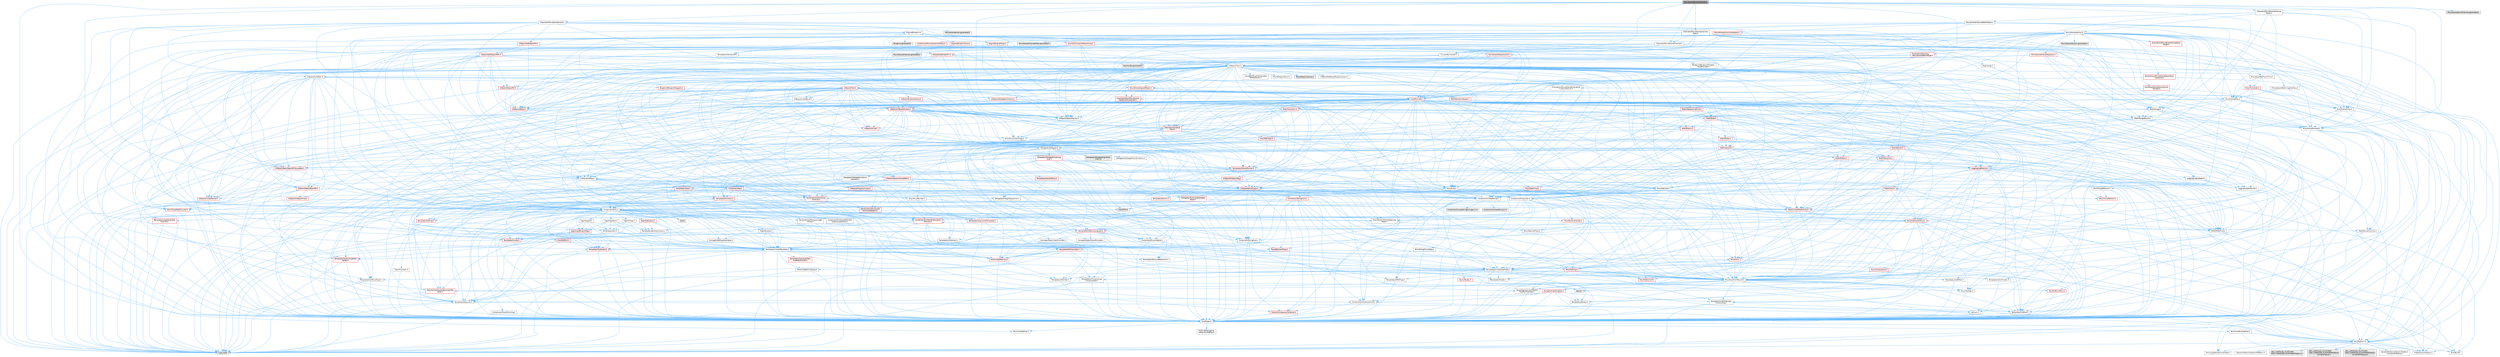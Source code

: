 digraph "MovieSceneEventChannel.h"
{
 // INTERACTIVE_SVG=YES
 // LATEX_PDF_SIZE
  bgcolor="transparent";
  edge [fontname=Helvetica,fontsize=10,labelfontname=Helvetica,labelfontsize=10];
  node [fontname=Helvetica,fontsize=10,shape=box,height=0.2,width=0.4];
  Node1 [id="Node000001",label="MovieSceneEventChannel.h",height=0.2,width=0.4,color="gray40", fillcolor="grey60", style="filled", fontcolor="black",tooltip=" "];
  Node1 -> Node2 [id="edge1_Node000001_Node000002",color="steelblue1",style="solid",tooltip=" "];
  Node2 [id="Node000002",label="Channels/MovieSceneChannel.h",height=0.2,width=0.4,color="grey40", fillcolor="white", style="filled",URL="$d4/d41/MovieSceneChannel_8h.html",tooltip=" "];
  Node2 -> Node3 [id="edge2_Node000002_Node000003",color="steelblue1",style="solid",tooltip=" "];
  Node3 [id="Node000003",label="Containers/Array.h",height=0.2,width=0.4,color="grey40", fillcolor="white", style="filled",URL="$df/dd0/Array_8h.html",tooltip=" "];
  Node3 -> Node4 [id="edge3_Node000003_Node000004",color="steelblue1",style="solid",tooltip=" "];
  Node4 [id="Node000004",label="CoreTypes.h",height=0.2,width=0.4,color="grey40", fillcolor="white", style="filled",URL="$dc/dec/CoreTypes_8h.html",tooltip=" "];
  Node4 -> Node5 [id="edge4_Node000004_Node000005",color="steelblue1",style="solid",tooltip=" "];
  Node5 [id="Node000005",label="HAL/Platform.h",height=0.2,width=0.4,color="grey40", fillcolor="white", style="filled",URL="$d9/dd0/Platform_8h.html",tooltip=" "];
  Node5 -> Node6 [id="edge5_Node000005_Node000006",color="steelblue1",style="solid",tooltip=" "];
  Node6 [id="Node000006",label="Misc/Build.h",height=0.2,width=0.4,color="grey40", fillcolor="white", style="filled",URL="$d3/dbb/Build_8h.html",tooltip=" "];
  Node5 -> Node7 [id="edge6_Node000005_Node000007",color="steelblue1",style="solid",tooltip=" "];
  Node7 [id="Node000007",label="Misc/LargeWorldCoordinates.h",height=0.2,width=0.4,color="grey40", fillcolor="white", style="filled",URL="$d2/dcb/LargeWorldCoordinates_8h.html",tooltip=" "];
  Node5 -> Node8 [id="edge7_Node000005_Node000008",color="steelblue1",style="solid",tooltip=" "];
  Node8 [id="Node000008",label="type_traits",height=0.2,width=0.4,color="grey60", fillcolor="#E0E0E0", style="filled",tooltip=" "];
  Node5 -> Node9 [id="edge8_Node000005_Node000009",color="steelblue1",style="solid",tooltip=" "];
  Node9 [id="Node000009",label="PreprocessorHelpers.h",height=0.2,width=0.4,color="grey40", fillcolor="white", style="filled",URL="$db/ddb/PreprocessorHelpers_8h.html",tooltip=" "];
  Node5 -> Node10 [id="edge9_Node000005_Node000010",color="steelblue1",style="solid",tooltip=" "];
  Node10 [id="Node000010",label="UBT_COMPILED_PLATFORM\l/UBT_COMPILED_PLATFORMPlatform\lCompilerPreSetup.h",height=0.2,width=0.4,color="grey60", fillcolor="#E0E0E0", style="filled",tooltip=" "];
  Node5 -> Node11 [id="edge10_Node000005_Node000011",color="steelblue1",style="solid",tooltip=" "];
  Node11 [id="Node000011",label="GenericPlatform/GenericPlatform\lCompilerPreSetup.h",height=0.2,width=0.4,color="grey40", fillcolor="white", style="filled",URL="$d9/dc8/GenericPlatformCompilerPreSetup_8h.html",tooltip=" "];
  Node5 -> Node12 [id="edge11_Node000005_Node000012",color="steelblue1",style="solid",tooltip=" "];
  Node12 [id="Node000012",label="GenericPlatform/GenericPlatform.h",height=0.2,width=0.4,color="grey40", fillcolor="white", style="filled",URL="$d6/d84/GenericPlatform_8h.html",tooltip=" "];
  Node5 -> Node13 [id="edge12_Node000005_Node000013",color="steelblue1",style="solid",tooltip=" "];
  Node13 [id="Node000013",label="UBT_COMPILED_PLATFORM\l/UBT_COMPILED_PLATFORMPlatform.h",height=0.2,width=0.4,color="grey60", fillcolor="#E0E0E0", style="filled",tooltip=" "];
  Node5 -> Node14 [id="edge13_Node000005_Node000014",color="steelblue1",style="solid",tooltip=" "];
  Node14 [id="Node000014",label="UBT_COMPILED_PLATFORM\l/UBT_COMPILED_PLATFORMPlatform\lCompilerSetup.h",height=0.2,width=0.4,color="grey60", fillcolor="#E0E0E0", style="filled",tooltip=" "];
  Node4 -> Node15 [id="edge14_Node000004_Node000015",color="steelblue1",style="solid",tooltip=" "];
  Node15 [id="Node000015",label="ProfilingDebugging\l/UMemoryDefines.h",height=0.2,width=0.4,color="grey40", fillcolor="white", style="filled",URL="$d2/da2/UMemoryDefines_8h.html",tooltip=" "];
  Node4 -> Node16 [id="edge15_Node000004_Node000016",color="steelblue1",style="solid",tooltip=" "];
  Node16 [id="Node000016",label="Misc/CoreMiscDefines.h",height=0.2,width=0.4,color="grey40", fillcolor="white", style="filled",URL="$da/d38/CoreMiscDefines_8h.html",tooltip=" "];
  Node16 -> Node5 [id="edge16_Node000016_Node000005",color="steelblue1",style="solid",tooltip=" "];
  Node16 -> Node9 [id="edge17_Node000016_Node000009",color="steelblue1",style="solid",tooltip=" "];
  Node4 -> Node17 [id="edge18_Node000004_Node000017",color="steelblue1",style="solid",tooltip=" "];
  Node17 [id="Node000017",label="Misc/CoreDefines.h",height=0.2,width=0.4,color="grey40", fillcolor="white", style="filled",URL="$d3/dd2/CoreDefines_8h.html",tooltip=" "];
  Node3 -> Node18 [id="edge19_Node000003_Node000018",color="steelblue1",style="solid",tooltip=" "];
  Node18 [id="Node000018",label="Misc/AssertionMacros.h",height=0.2,width=0.4,color="grey40", fillcolor="white", style="filled",URL="$d0/dfa/AssertionMacros_8h.html",tooltip=" "];
  Node18 -> Node4 [id="edge20_Node000018_Node000004",color="steelblue1",style="solid",tooltip=" "];
  Node18 -> Node5 [id="edge21_Node000018_Node000005",color="steelblue1",style="solid",tooltip=" "];
  Node18 -> Node19 [id="edge22_Node000018_Node000019",color="steelblue1",style="solid",tooltip=" "];
  Node19 [id="Node000019",label="HAL/PlatformMisc.h",height=0.2,width=0.4,color="red", fillcolor="#FFF0F0", style="filled",URL="$d0/df5/PlatformMisc_8h.html",tooltip=" "];
  Node19 -> Node4 [id="edge23_Node000019_Node000004",color="steelblue1",style="solid",tooltip=" "];
  Node18 -> Node9 [id="edge24_Node000018_Node000009",color="steelblue1",style="solid",tooltip=" "];
  Node18 -> Node55 [id="edge25_Node000018_Node000055",color="steelblue1",style="solid",tooltip=" "];
  Node55 [id="Node000055",label="Templates/EnableIf.h",height=0.2,width=0.4,color="grey40", fillcolor="white", style="filled",URL="$d7/d60/EnableIf_8h.html",tooltip=" "];
  Node55 -> Node4 [id="edge26_Node000055_Node000004",color="steelblue1",style="solid",tooltip=" "];
  Node18 -> Node56 [id="edge27_Node000018_Node000056",color="steelblue1",style="solid",tooltip=" "];
  Node56 [id="Node000056",label="Templates/IsArrayOrRefOf\lTypeByPredicate.h",height=0.2,width=0.4,color="grey40", fillcolor="white", style="filled",URL="$d6/da1/IsArrayOrRefOfTypeByPredicate_8h.html",tooltip=" "];
  Node56 -> Node4 [id="edge28_Node000056_Node000004",color="steelblue1",style="solid",tooltip=" "];
  Node18 -> Node57 [id="edge29_Node000018_Node000057",color="steelblue1",style="solid",tooltip=" "];
  Node57 [id="Node000057",label="Templates/IsValidVariadic\lFunctionArg.h",height=0.2,width=0.4,color="grey40", fillcolor="white", style="filled",URL="$d0/dc8/IsValidVariadicFunctionArg_8h.html",tooltip=" "];
  Node57 -> Node4 [id="edge30_Node000057_Node000004",color="steelblue1",style="solid",tooltip=" "];
  Node57 -> Node58 [id="edge31_Node000057_Node000058",color="steelblue1",style="solid",tooltip=" "];
  Node58 [id="Node000058",label="IsEnum.h",height=0.2,width=0.4,color="grey40", fillcolor="white", style="filled",URL="$d4/de5/IsEnum_8h.html",tooltip=" "];
  Node57 -> Node8 [id="edge32_Node000057_Node000008",color="steelblue1",style="solid",tooltip=" "];
  Node18 -> Node59 [id="edge33_Node000018_Node000059",color="steelblue1",style="solid",tooltip=" "];
  Node59 [id="Node000059",label="Traits/IsCharEncodingCompatible\lWith.h",height=0.2,width=0.4,color="red", fillcolor="#FFF0F0", style="filled",URL="$df/dd1/IsCharEncodingCompatibleWith_8h.html",tooltip=" "];
  Node59 -> Node8 [id="edge34_Node000059_Node000008",color="steelblue1",style="solid",tooltip=" "];
  Node18 -> Node61 [id="edge35_Node000018_Node000061",color="steelblue1",style="solid",tooltip=" "];
  Node61 [id="Node000061",label="Misc/VarArgs.h",height=0.2,width=0.4,color="grey40", fillcolor="white", style="filled",URL="$d5/d6f/VarArgs_8h.html",tooltip=" "];
  Node61 -> Node4 [id="edge36_Node000061_Node000004",color="steelblue1",style="solid",tooltip=" "];
  Node18 -> Node62 [id="edge37_Node000018_Node000062",color="steelblue1",style="solid",tooltip=" "];
  Node62 [id="Node000062",label="String/FormatStringSan.h",height=0.2,width=0.4,color="red", fillcolor="#FFF0F0", style="filled",URL="$d3/d8b/FormatStringSan_8h.html",tooltip=" "];
  Node62 -> Node8 [id="edge38_Node000062_Node000008",color="steelblue1",style="solid",tooltip=" "];
  Node62 -> Node4 [id="edge39_Node000062_Node000004",color="steelblue1",style="solid",tooltip=" "];
  Node62 -> Node63 [id="edge40_Node000062_Node000063",color="steelblue1",style="solid",tooltip=" "];
  Node63 [id="Node000063",label="Templates/Requires.h",height=0.2,width=0.4,color="grey40", fillcolor="white", style="filled",URL="$dc/d96/Requires_8h.html",tooltip=" "];
  Node63 -> Node55 [id="edge41_Node000063_Node000055",color="steelblue1",style="solid",tooltip=" "];
  Node63 -> Node8 [id="edge42_Node000063_Node000008",color="steelblue1",style="solid",tooltip=" "];
  Node62 -> Node64 [id="edge43_Node000062_Node000064",color="steelblue1",style="solid",tooltip=" "];
  Node64 [id="Node000064",label="Templates/Identity.h",height=0.2,width=0.4,color="grey40", fillcolor="white", style="filled",URL="$d0/dd5/Identity_8h.html",tooltip=" "];
  Node62 -> Node57 [id="edge44_Node000062_Node000057",color="steelblue1",style="solid",tooltip=" "];
  Node62 -> Node27 [id="edge45_Node000062_Node000027",color="steelblue1",style="solid",tooltip=" "];
  Node27 [id="Node000027",label="Containers/ContainersFwd.h",height=0.2,width=0.4,color="grey40", fillcolor="white", style="filled",URL="$d4/d0a/ContainersFwd_8h.html",tooltip=" "];
  Node27 -> Node5 [id="edge46_Node000027_Node000005",color="steelblue1",style="solid",tooltip=" "];
  Node27 -> Node4 [id="edge47_Node000027_Node000004",color="steelblue1",style="solid",tooltip=" "];
  Node27 -> Node24 [id="edge48_Node000027_Node000024",color="steelblue1",style="solid",tooltip=" "];
  Node24 [id="Node000024",label="Traits/IsContiguousContainer.h",height=0.2,width=0.4,color="red", fillcolor="#FFF0F0", style="filled",URL="$d5/d3c/IsContiguousContainer_8h.html",tooltip=" "];
  Node24 -> Node4 [id="edge49_Node000024_Node000004",color="steelblue1",style="solid",tooltip=" "];
  Node18 -> Node68 [id="edge50_Node000018_Node000068",color="steelblue1",style="solid",tooltip=" "];
  Node68 [id="Node000068",label="atomic",height=0.2,width=0.4,color="grey60", fillcolor="#E0E0E0", style="filled",tooltip=" "];
  Node3 -> Node69 [id="edge51_Node000003_Node000069",color="steelblue1",style="solid",tooltip=" "];
  Node69 [id="Node000069",label="Misc/IntrusiveUnsetOptional\lState.h",height=0.2,width=0.4,color="grey40", fillcolor="white", style="filled",URL="$d2/d0a/IntrusiveUnsetOptionalState_8h.html",tooltip=" "];
  Node69 -> Node70 [id="edge52_Node000069_Node000070",color="steelblue1",style="solid",tooltip=" "];
  Node70 [id="Node000070",label="Misc/OptionalFwd.h",height=0.2,width=0.4,color="grey40", fillcolor="white", style="filled",URL="$dc/d50/OptionalFwd_8h.html",tooltip=" "];
  Node3 -> Node71 [id="edge53_Node000003_Node000071",color="steelblue1",style="solid",tooltip=" "];
  Node71 [id="Node000071",label="Misc/ReverseIterate.h",height=0.2,width=0.4,color="red", fillcolor="#FFF0F0", style="filled",URL="$db/de3/ReverseIterate_8h.html",tooltip=" "];
  Node71 -> Node5 [id="edge54_Node000071_Node000005",color="steelblue1",style="solid",tooltip=" "];
  Node3 -> Node73 [id="edge55_Node000003_Node000073",color="steelblue1",style="solid",tooltip=" "];
  Node73 [id="Node000073",label="HAL/UnrealMemory.h",height=0.2,width=0.4,color="red", fillcolor="#FFF0F0", style="filled",URL="$d9/d96/UnrealMemory_8h.html",tooltip=" "];
  Node73 -> Node4 [id="edge56_Node000073_Node000004",color="steelblue1",style="solid",tooltip=" "];
  Node73 -> Node93 [id="edge57_Node000073_Node000093",color="steelblue1",style="solid",tooltip=" "];
  Node93 [id="Node000093",label="Templates/IsPointer.h",height=0.2,width=0.4,color="grey40", fillcolor="white", style="filled",URL="$d7/d05/IsPointer_8h.html",tooltip=" "];
  Node93 -> Node4 [id="edge58_Node000093_Node000004",color="steelblue1",style="solid",tooltip=" "];
  Node3 -> Node94 [id="edge59_Node000003_Node000094",color="steelblue1",style="solid",tooltip=" "];
  Node94 [id="Node000094",label="Templates/UnrealTypeTraits.h",height=0.2,width=0.4,color="grey40", fillcolor="white", style="filled",URL="$d2/d2d/UnrealTypeTraits_8h.html",tooltip=" "];
  Node94 -> Node4 [id="edge60_Node000094_Node000004",color="steelblue1",style="solid",tooltip=" "];
  Node94 -> Node93 [id="edge61_Node000094_Node000093",color="steelblue1",style="solid",tooltip=" "];
  Node94 -> Node18 [id="edge62_Node000094_Node000018",color="steelblue1",style="solid",tooltip=" "];
  Node94 -> Node86 [id="edge63_Node000094_Node000086",color="steelblue1",style="solid",tooltip=" "];
  Node86 [id="Node000086",label="Templates/AndOrNot.h",height=0.2,width=0.4,color="grey40", fillcolor="white", style="filled",URL="$db/d0a/AndOrNot_8h.html",tooltip=" "];
  Node86 -> Node4 [id="edge64_Node000086_Node000004",color="steelblue1",style="solid",tooltip=" "];
  Node94 -> Node55 [id="edge65_Node000094_Node000055",color="steelblue1",style="solid",tooltip=" "];
  Node94 -> Node95 [id="edge66_Node000094_Node000095",color="steelblue1",style="solid",tooltip=" "];
  Node95 [id="Node000095",label="Templates/IsArithmetic.h",height=0.2,width=0.4,color="grey40", fillcolor="white", style="filled",URL="$d2/d5d/IsArithmetic_8h.html",tooltip=" "];
  Node95 -> Node4 [id="edge67_Node000095_Node000004",color="steelblue1",style="solid",tooltip=" "];
  Node94 -> Node58 [id="edge68_Node000094_Node000058",color="steelblue1",style="solid",tooltip=" "];
  Node94 -> Node96 [id="edge69_Node000094_Node000096",color="steelblue1",style="solid",tooltip=" "];
  Node96 [id="Node000096",label="Templates/Models.h",height=0.2,width=0.4,color="grey40", fillcolor="white", style="filled",URL="$d3/d0c/Models_8h.html",tooltip=" "];
  Node96 -> Node64 [id="edge70_Node000096_Node000064",color="steelblue1",style="solid",tooltip=" "];
  Node94 -> Node97 [id="edge71_Node000094_Node000097",color="steelblue1",style="solid",tooltip=" "];
  Node97 [id="Node000097",label="Templates/IsPODType.h",height=0.2,width=0.4,color="grey40", fillcolor="white", style="filled",URL="$d7/db1/IsPODType_8h.html",tooltip=" "];
  Node97 -> Node4 [id="edge72_Node000097_Node000004",color="steelblue1",style="solid",tooltip=" "];
  Node94 -> Node98 [id="edge73_Node000094_Node000098",color="steelblue1",style="solid",tooltip=" "];
  Node98 [id="Node000098",label="Templates/IsUECoreType.h",height=0.2,width=0.4,color="grey40", fillcolor="white", style="filled",URL="$d1/db8/IsUECoreType_8h.html",tooltip=" "];
  Node98 -> Node4 [id="edge74_Node000098_Node000004",color="steelblue1",style="solid",tooltip=" "];
  Node98 -> Node8 [id="edge75_Node000098_Node000008",color="steelblue1",style="solid",tooltip=" "];
  Node94 -> Node87 [id="edge76_Node000094_Node000087",color="steelblue1",style="solid",tooltip=" "];
  Node87 [id="Node000087",label="Templates/IsTriviallyCopy\lConstructible.h",height=0.2,width=0.4,color="grey40", fillcolor="white", style="filled",URL="$d3/d78/IsTriviallyCopyConstructible_8h.html",tooltip=" "];
  Node87 -> Node4 [id="edge77_Node000087_Node000004",color="steelblue1",style="solid",tooltip=" "];
  Node87 -> Node8 [id="edge78_Node000087_Node000008",color="steelblue1",style="solid",tooltip=" "];
  Node3 -> Node99 [id="edge79_Node000003_Node000099",color="steelblue1",style="solid",tooltip=" "];
  Node99 [id="Node000099",label="Templates/UnrealTemplate.h",height=0.2,width=0.4,color="grey40", fillcolor="white", style="filled",URL="$d4/d24/UnrealTemplate_8h.html",tooltip=" "];
  Node99 -> Node4 [id="edge80_Node000099_Node000004",color="steelblue1",style="solid",tooltip=" "];
  Node99 -> Node93 [id="edge81_Node000099_Node000093",color="steelblue1",style="solid",tooltip=" "];
  Node99 -> Node73 [id="edge82_Node000099_Node000073",color="steelblue1",style="solid",tooltip=" "];
  Node99 -> Node100 [id="edge83_Node000099_Node000100",color="steelblue1",style="solid",tooltip=" "];
  Node100 [id="Node000100",label="Templates/CopyQualifiers\lAndRefsFromTo.h",height=0.2,width=0.4,color="red", fillcolor="#FFF0F0", style="filled",URL="$d3/db3/CopyQualifiersAndRefsFromTo_8h.html",tooltip=" "];
  Node99 -> Node94 [id="edge84_Node000099_Node000094",color="steelblue1",style="solid",tooltip=" "];
  Node99 -> Node102 [id="edge85_Node000099_Node000102",color="steelblue1",style="solid",tooltip=" "];
  Node102 [id="Node000102",label="Templates/RemoveReference.h",height=0.2,width=0.4,color="grey40", fillcolor="white", style="filled",URL="$da/dbe/RemoveReference_8h.html",tooltip=" "];
  Node102 -> Node4 [id="edge86_Node000102_Node000004",color="steelblue1",style="solid",tooltip=" "];
  Node99 -> Node63 [id="edge87_Node000099_Node000063",color="steelblue1",style="solid",tooltip=" "];
  Node99 -> Node103 [id="edge88_Node000099_Node000103",color="steelblue1",style="solid",tooltip=" "];
  Node103 [id="Node000103",label="Templates/TypeCompatible\lBytes.h",height=0.2,width=0.4,color="red", fillcolor="#FFF0F0", style="filled",URL="$df/d0a/TypeCompatibleBytes_8h.html",tooltip=" "];
  Node103 -> Node4 [id="edge89_Node000103_Node000004",color="steelblue1",style="solid",tooltip=" "];
  Node103 -> Node8 [id="edge90_Node000103_Node000008",color="steelblue1",style="solid",tooltip=" "];
  Node99 -> Node64 [id="edge91_Node000099_Node000064",color="steelblue1",style="solid",tooltip=" "];
  Node99 -> Node24 [id="edge92_Node000099_Node000024",color="steelblue1",style="solid",tooltip=" "];
  Node99 -> Node104 [id="edge93_Node000099_Node000104",color="steelblue1",style="solid",tooltip=" "];
  Node104 [id="Node000104",label="Traits/UseBitwiseSwap.h",height=0.2,width=0.4,color="grey40", fillcolor="white", style="filled",URL="$db/df3/UseBitwiseSwap_8h.html",tooltip=" "];
  Node104 -> Node4 [id="edge94_Node000104_Node000004",color="steelblue1",style="solid",tooltip=" "];
  Node104 -> Node8 [id="edge95_Node000104_Node000008",color="steelblue1",style="solid",tooltip=" "];
  Node99 -> Node8 [id="edge96_Node000099_Node000008",color="steelblue1",style="solid",tooltip=" "];
  Node3 -> Node105 [id="edge97_Node000003_Node000105",color="steelblue1",style="solid",tooltip=" "];
  Node105 [id="Node000105",label="Containers/AllowShrinking.h",height=0.2,width=0.4,color="grey40", fillcolor="white", style="filled",URL="$d7/d1a/AllowShrinking_8h.html",tooltip=" "];
  Node105 -> Node4 [id="edge98_Node000105_Node000004",color="steelblue1",style="solid",tooltip=" "];
  Node3 -> Node106 [id="edge99_Node000003_Node000106",color="steelblue1",style="solid",tooltip=" "];
  Node106 [id="Node000106",label="Containers/ContainerAllocation\lPolicies.h",height=0.2,width=0.4,color="red", fillcolor="#FFF0F0", style="filled",URL="$d7/dff/ContainerAllocationPolicies_8h.html",tooltip=" "];
  Node106 -> Node4 [id="edge100_Node000106_Node000004",color="steelblue1",style="solid",tooltip=" "];
  Node106 -> Node106 [id="edge101_Node000106_Node000106",color="steelblue1",style="solid",tooltip=" "];
  Node106 -> Node73 [id="edge102_Node000106_Node000073",color="steelblue1",style="solid",tooltip=" "];
  Node106 -> Node41 [id="edge103_Node000106_Node000041",color="steelblue1",style="solid",tooltip=" "];
  Node41 [id="Node000041",label="Math/NumericLimits.h",height=0.2,width=0.4,color="grey40", fillcolor="white", style="filled",URL="$df/d1b/NumericLimits_8h.html",tooltip=" "];
  Node41 -> Node4 [id="edge104_Node000041_Node000004",color="steelblue1",style="solid",tooltip=" "];
  Node106 -> Node18 [id="edge105_Node000106_Node000018",color="steelblue1",style="solid",tooltip=" "];
  Node106 -> Node117 [id="edge106_Node000106_Node000117",color="steelblue1",style="solid",tooltip=" "];
  Node117 [id="Node000117",label="Templates/MemoryOps.h",height=0.2,width=0.4,color="red", fillcolor="#FFF0F0", style="filled",URL="$db/dea/MemoryOps_8h.html",tooltip=" "];
  Node117 -> Node4 [id="edge107_Node000117_Node000004",color="steelblue1",style="solid",tooltip=" "];
  Node117 -> Node73 [id="edge108_Node000117_Node000073",color="steelblue1",style="solid",tooltip=" "];
  Node117 -> Node87 [id="edge109_Node000117_Node000087",color="steelblue1",style="solid",tooltip=" "];
  Node117 -> Node63 [id="edge110_Node000117_Node000063",color="steelblue1",style="solid",tooltip=" "];
  Node117 -> Node94 [id="edge111_Node000117_Node000094",color="steelblue1",style="solid",tooltip=" "];
  Node117 -> Node104 [id="edge112_Node000117_Node000104",color="steelblue1",style="solid",tooltip=" "];
  Node117 -> Node8 [id="edge113_Node000117_Node000008",color="steelblue1",style="solid",tooltip=" "];
  Node106 -> Node103 [id="edge114_Node000106_Node000103",color="steelblue1",style="solid",tooltip=" "];
  Node106 -> Node8 [id="edge115_Node000106_Node000008",color="steelblue1",style="solid",tooltip=" "];
  Node3 -> Node118 [id="edge116_Node000003_Node000118",color="steelblue1",style="solid",tooltip=" "];
  Node118 [id="Node000118",label="Containers/ContainerElement\lTypeCompatibility.h",height=0.2,width=0.4,color="grey40", fillcolor="white", style="filled",URL="$df/ddf/ContainerElementTypeCompatibility_8h.html",tooltip=" "];
  Node118 -> Node4 [id="edge117_Node000118_Node000004",color="steelblue1",style="solid",tooltip=" "];
  Node118 -> Node94 [id="edge118_Node000118_Node000094",color="steelblue1",style="solid",tooltip=" "];
  Node3 -> Node119 [id="edge119_Node000003_Node000119",color="steelblue1",style="solid",tooltip=" "];
  Node119 [id="Node000119",label="Serialization/Archive.h",height=0.2,width=0.4,color="red", fillcolor="#FFF0F0", style="filled",URL="$d7/d3b/Archive_8h.html",tooltip=" "];
  Node119 -> Node4 [id="edge120_Node000119_Node000004",color="steelblue1",style="solid",tooltip=" "];
  Node119 -> Node28 [id="edge121_Node000119_Node000028",color="steelblue1",style="solid",tooltip=" "];
  Node28 [id="Node000028",label="Math/MathFwd.h",height=0.2,width=0.4,color="grey40", fillcolor="white", style="filled",URL="$d2/d10/MathFwd_8h.html",tooltip=" "];
  Node28 -> Node5 [id="edge122_Node000028_Node000005",color="steelblue1",style="solid",tooltip=" "];
  Node119 -> Node18 [id="edge123_Node000119_Node000018",color="steelblue1",style="solid",tooltip=" "];
  Node119 -> Node6 [id="edge124_Node000119_Node000006",color="steelblue1",style="solid",tooltip=" "];
  Node119 -> Node61 [id="edge125_Node000119_Node000061",color="steelblue1",style="solid",tooltip=" "];
  Node119 -> Node55 [id="edge126_Node000119_Node000055",color="steelblue1",style="solid",tooltip=" "];
  Node119 -> Node56 [id="edge127_Node000119_Node000056",color="steelblue1",style="solid",tooltip=" "];
  Node119 -> Node57 [id="edge128_Node000119_Node000057",color="steelblue1",style="solid",tooltip=" "];
  Node119 -> Node99 [id="edge129_Node000119_Node000099",color="steelblue1",style="solid",tooltip=" "];
  Node119 -> Node59 [id="edge130_Node000119_Node000059",color="steelblue1",style="solid",tooltip=" "];
  Node3 -> Node129 [id="edge131_Node000003_Node000129",color="steelblue1",style="solid",tooltip=" "];
  Node129 [id="Node000129",label="Serialization/MemoryImage\lWriter.h",height=0.2,width=0.4,color="grey40", fillcolor="white", style="filled",URL="$d0/d08/MemoryImageWriter_8h.html",tooltip=" "];
  Node129 -> Node4 [id="edge132_Node000129_Node000004",color="steelblue1",style="solid",tooltip=" "];
  Node129 -> Node130 [id="edge133_Node000129_Node000130",color="steelblue1",style="solid",tooltip=" "];
  Node130 [id="Node000130",label="Serialization/MemoryLayout.h",height=0.2,width=0.4,color="red", fillcolor="#FFF0F0", style="filled",URL="$d7/d66/MemoryLayout_8h.html",tooltip=" "];
  Node130 -> Node131 [id="edge134_Node000130_Node000131",color="steelblue1",style="solid",tooltip=" "];
  Node131 [id="Node000131",label="Concepts/StaticClassProvider.h",height=0.2,width=0.4,color="grey40", fillcolor="white", style="filled",URL="$dd/d83/StaticClassProvider_8h.html",tooltip=" "];
  Node130 -> Node132 [id="edge135_Node000130_Node000132",color="steelblue1",style="solid",tooltip=" "];
  Node132 [id="Node000132",label="Concepts/StaticStructProvider.h",height=0.2,width=0.4,color="grey40", fillcolor="white", style="filled",URL="$d5/d77/StaticStructProvider_8h.html",tooltip=" "];
  Node130 -> Node133 [id="edge136_Node000130_Node000133",color="steelblue1",style="solid",tooltip=" "];
  Node133 [id="Node000133",label="Containers/EnumAsByte.h",height=0.2,width=0.4,color="grey40", fillcolor="white", style="filled",URL="$d6/d9a/EnumAsByte_8h.html",tooltip=" "];
  Node133 -> Node4 [id="edge137_Node000133_Node000004",color="steelblue1",style="solid",tooltip=" "];
  Node133 -> Node97 [id="edge138_Node000133_Node000097",color="steelblue1",style="solid",tooltip=" "];
  Node133 -> Node134 [id="edge139_Node000133_Node000134",color="steelblue1",style="solid",tooltip=" "];
  Node134 [id="Node000134",label="Templates/TypeHash.h",height=0.2,width=0.4,color="red", fillcolor="#FFF0F0", style="filled",URL="$d1/d62/TypeHash_8h.html",tooltip=" "];
  Node134 -> Node4 [id="edge140_Node000134_Node000004",color="steelblue1",style="solid",tooltip=" "];
  Node134 -> Node63 [id="edge141_Node000134_Node000063",color="steelblue1",style="solid",tooltip=" "];
  Node134 -> Node135 [id="edge142_Node000134_Node000135",color="steelblue1",style="solid",tooltip=" "];
  Node135 [id="Node000135",label="Misc/Crc.h",height=0.2,width=0.4,color="red", fillcolor="#FFF0F0", style="filled",URL="$d4/dd2/Crc_8h.html",tooltip=" "];
  Node135 -> Node4 [id="edge143_Node000135_Node000004",color="steelblue1",style="solid",tooltip=" "];
  Node135 -> Node18 [id="edge144_Node000135_Node000018",color="steelblue1",style="solid",tooltip=" "];
  Node135 -> Node136 [id="edge145_Node000135_Node000136",color="steelblue1",style="solid",tooltip=" "];
  Node136 [id="Node000136",label="Misc/CString.h",height=0.2,width=0.4,color="red", fillcolor="#FFF0F0", style="filled",URL="$d2/d49/CString_8h.html",tooltip=" "];
  Node136 -> Node4 [id="edge146_Node000136_Node000004",color="steelblue1",style="solid",tooltip=" "];
  Node136 -> Node31 [id="edge147_Node000136_Node000031",color="steelblue1",style="solid",tooltip=" "];
  Node31 [id="Node000031",label="HAL/PlatformCrt.h",height=0.2,width=0.4,color="red", fillcolor="#FFF0F0", style="filled",URL="$d8/d75/PlatformCrt_8h.html",tooltip=" "];
  Node136 -> Node18 [id="edge148_Node000136_Node000018",color="steelblue1",style="solid",tooltip=" "];
  Node136 -> Node61 [id="edge149_Node000136_Node000061",color="steelblue1",style="solid",tooltip=" "];
  Node136 -> Node56 [id="edge150_Node000136_Node000056",color="steelblue1",style="solid",tooltip=" "];
  Node136 -> Node57 [id="edge151_Node000136_Node000057",color="steelblue1",style="solid",tooltip=" "];
  Node136 -> Node59 [id="edge152_Node000136_Node000059",color="steelblue1",style="solid",tooltip=" "];
  Node135 -> Node94 [id="edge153_Node000135_Node000094",color="steelblue1",style="solid",tooltip=" "];
  Node134 -> Node8 [id="edge154_Node000134_Node000008",color="steelblue1",style="solid",tooltip=" "];
  Node130 -> Node21 [id="edge155_Node000130_Node000021",color="steelblue1",style="solid",tooltip=" "];
  Node21 [id="Node000021",label="Containers/StringFwd.h",height=0.2,width=0.4,color="grey40", fillcolor="white", style="filled",URL="$df/d37/StringFwd_8h.html",tooltip=" "];
  Node21 -> Node4 [id="edge156_Node000021_Node000004",color="steelblue1",style="solid",tooltip=" "];
  Node21 -> Node22 [id="edge157_Node000021_Node000022",color="steelblue1",style="solid",tooltip=" "];
  Node22 [id="Node000022",label="Traits/ElementType.h",height=0.2,width=0.4,color="red", fillcolor="#FFF0F0", style="filled",URL="$d5/d4f/ElementType_8h.html",tooltip=" "];
  Node22 -> Node5 [id="edge158_Node000022_Node000005",color="steelblue1",style="solid",tooltip=" "];
  Node22 -> Node8 [id="edge159_Node000022_Node000008",color="steelblue1",style="solid",tooltip=" "];
  Node21 -> Node24 [id="edge160_Node000021_Node000024",color="steelblue1",style="solid",tooltip=" "];
  Node130 -> Node73 [id="edge161_Node000130_Node000073",color="steelblue1",style="solid",tooltip=" "];
  Node130 -> Node55 [id="edge162_Node000130_Node000055",color="steelblue1",style="solid",tooltip=" "];
  Node130 -> Node142 [id="edge163_Node000130_Node000142",color="steelblue1",style="solid",tooltip=" "];
  Node142 [id="Node000142",label="Templates/IsAbstract.h",height=0.2,width=0.4,color="grey40", fillcolor="white", style="filled",URL="$d8/db7/IsAbstract_8h.html",tooltip=" "];
  Node130 -> Node96 [id="edge164_Node000130_Node000096",color="steelblue1",style="solid",tooltip=" "];
  Node130 -> Node99 [id="edge165_Node000130_Node000099",color="steelblue1",style="solid",tooltip=" "];
  Node3 -> Node143 [id="edge166_Node000003_Node000143",color="steelblue1",style="solid",tooltip=" "];
  Node143 [id="Node000143",label="Algo/Heapify.h",height=0.2,width=0.4,color="grey40", fillcolor="white", style="filled",URL="$d0/d2a/Heapify_8h.html",tooltip=" "];
  Node143 -> Node144 [id="edge167_Node000143_Node000144",color="steelblue1",style="solid",tooltip=" "];
  Node144 [id="Node000144",label="Algo/Impl/BinaryHeap.h",height=0.2,width=0.4,color="red", fillcolor="#FFF0F0", style="filled",URL="$d7/da3/Algo_2Impl_2BinaryHeap_8h.html",tooltip=" "];
  Node144 -> Node145 [id="edge168_Node000144_Node000145",color="steelblue1",style="solid",tooltip=" "];
  Node145 [id="Node000145",label="Templates/Invoke.h",height=0.2,width=0.4,color="red", fillcolor="#FFF0F0", style="filled",URL="$d7/deb/Invoke_8h.html",tooltip=" "];
  Node145 -> Node4 [id="edge169_Node000145_Node000004",color="steelblue1",style="solid",tooltip=" "];
  Node145 -> Node99 [id="edge170_Node000145_Node000099",color="steelblue1",style="solid",tooltip=" "];
  Node145 -> Node8 [id="edge171_Node000145_Node000008",color="steelblue1",style="solid",tooltip=" "];
  Node144 -> Node8 [id="edge172_Node000144_Node000008",color="steelblue1",style="solid",tooltip=" "];
  Node143 -> Node149 [id="edge173_Node000143_Node000149",color="steelblue1",style="solid",tooltip=" "];
  Node149 [id="Node000149",label="Templates/IdentityFunctor.h",height=0.2,width=0.4,color="grey40", fillcolor="white", style="filled",URL="$d7/d2e/IdentityFunctor_8h.html",tooltip=" "];
  Node149 -> Node5 [id="edge174_Node000149_Node000005",color="steelblue1",style="solid",tooltip=" "];
  Node143 -> Node145 [id="edge175_Node000143_Node000145",color="steelblue1",style="solid",tooltip=" "];
  Node143 -> Node150 [id="edge176_Node000143_Node000150",color="steelblue1",style="solid",tooltip=" "];
  Node150 [id="Node000150",label="Templates/Less.h",height=0.2,width=0.4,color="grey40", fillcolor="white", style="filled",URL="$de/dc8/Less_8h.html",tooltip=" "];
  Node150 -> Node4 [id="edge177_Node000150_Node000004",color="steelblue1",style="solid",tooltip=" "];
  Node150 -> Node99 [id="edge178_Node000150_Node000099",color="steelblue1",style="solid",tooltip=" "];
  Node143 -> Node99 [id="edge179_Node000143_Node000099",color="steelblue1",style="solid",tooltip=" "];
  Node3 -> Node151 [id="edge180_Node000003_Node000151",color="steelblue1",style="solid",tooltip=" "];
  Node151 [id="Node000151",label="Algo/HeapSort.h",height=0.2,width=0.4,color="grey40", fillcolor="white", style="filled",URL="$d3/d92/HeapSort_8h.html",tooltip=" "];
  Node151 -> Node144 [id="edge181_Node000151_Node000144",color="steelblue1",style="solid",tooltip=" "];
  Node151 -> Node149 [id="edge182_Node000151_Node000149",color="steelblue1",style="solid",tooltip=" "];
  Node151 -> Node150 [id="edge183_Node000151_Node000150",color="steelblue1",style="solid",tooltip=" "];
  Node151 -> Node99 [id="edge184_Node000151_Node000099",color="steelblue1",style="solid",tooltip=" "];
  Node3 -> Node152 [id="edge185_Node000003_Node000152",color="steelblue1",style="solid",tooltip=" "];
  Node152 [id="Node000152",label="Algo/IsHeap.h",height=0.2,width=0.4,color="grey40", fillcolor="white", style="filled",URL="$de/d32/IsHeap_8h.html",tooltip=" "];
  Node152 -> Node144 [id="edge186_Node000152_Node000144",color="steelblue1",style="solid",tooltip=" "];
  Node152 -> Node149 [id="edge187_Node000152_Node000149",color="steelblue1",style="solid",tooltip=" "];
  Node152 -> Node145 [id="edge188_Node000152_Node000145",color="steelblue1",style="solid",tooltip=" "];
  Node152 -> Node150 [id="edge189_Node000152_Node000150",color="steelblue1",style="solid",tooltip=" "];
  Node152 -> Node99 [id="edge190_Node000152_Node000099",color="steelblue1",style="solid",tooltip=" "];
  Node3 -> Node144 [id="edge191_Node000003_Node000144",color="steelblue1",style="solid",tooltip=" "];
  Node3 -> Node153 [id="edge192_Node000003_Node000153",color="steelblue1",style="solid",tooltip=" "];
  Node153 [id="Node000153",label="Algo/StableSort.h",height=0.2,width=0.4,color="red", fillcolor="#FFF0F0", style="filled",URL="$d7/d3c/StableSort_8h.html",tooltip=" "];
  Node153 -> Node149 [id="edge193_Node000153_Node000149",color="steelblue1",style="solid",tooltip=" "];
  Node153 -> Node145 [id="edge194_Node000153_Node000145",color="steelblue1",style="solid",tooltip=" "];
  Node153 -> Node150 [id="edge195_Node000153_Node000150",color="steelblue1",style="solid",tooltip=" "];
  Node153 -> Node99 [id="edge196_Node000153_Node000099",color="steelblue1",style="solid",tooltip=" "];
  Node3 -> Node156 [id="edge197_Node000003_Node000156",color="steelblue1",style="solid",tooltip=" "];
  Node156 [id="Node000156",label="Concepts/GetTypeHashable.h",height=0.2,width=0.4,color="grey40", fillcolor="white", style="filled",URL="$d3/da2/GetTypeHashable_8h.html",tooltip=" "];
  Node156 -> Node4 [id="edge198_Node000156_Node000004",color="steelblue1",style="solid",tooltip=" "];
  Node156 -> Node134 [id="edge199_Node000156_Node000134",color="steelblue1",style="solid",tooltip=" "];
  Node3 -> Node149 [id="edge200_Node000003_Node000149",color="steelblue1",style="solid",tooltip=" "];
  Node3 -> Node145 [id="edge201_Node000003_Node000145",color="steelblue1",style="solid",tooltip=" "];
  Node3 -> Node150 [id="edge202_Node000003_Node000150",color="steelblue1",style="solid",tooltip=" "];
  Node3 -> Node157 [id="edge203_Node000003_Node000157",color="steelblue1",style="solid",tooltip=" "];
  Node157 [id="Node000157",label="Templates/LosesQualifiers\lFromTo.h",height=0.2,width=0.4,color="red", fillcolor="#FFF0F0", style="filled",URL="$d2/db3/LosesQualifiersFromTo_8h.html",tooltip=" "];
  Node157 -> Node8 [id="edge204_Node000157_Node000008",color="steelblue1",style="solid",tooltip=" "];
  Node3 -> Node63 [id="edge205_Node000003_Node000063",color="steelblue1",style="solid",tooltip=" "];
  Node3 -> Node158 [id="edge206_Node000003_Node000158",color="steelblue1",style="solid",tooltip=" "];
  Node158 [id="Node000158",label="Templates/Sorting.h",height=0.2,width=0.4,color="red", fillcolor="#FFF0F0", style="filled",URL="$d3/d9e/Sorting_8h.html",tooltip=" "];
  Node158 -> Node4 [id="edge207_Node000158_Node000004",color="steelblue1",style="solid",tooltip=" "];
  Node158 -> Node150 [id="edge208_Node000158_Node000150",color="steelblue1",style="solid",tooltip=" "];
  Node3 -> Node162 [id="edge209_Node000003_Node000162",color="steelblue1",style="solid",tooltip=" "];
  Node162 [id="Node000162",label="Templates/AlignmentTemplates.h",height=0.2,width=0.4,color="red", fillcolor="#FFF0F0", style="filled",URL="$dd/d32/AlignmentTemplates_8h.html",tooltip=" "];
  Node162 -> Node4 [id="edge210_Node000162_Node000004",color="steelblue1",style="solid",tooltip=" "];
  Node162 -> Node93 [id="edge211_Node000162_Node000093",color="steelblue1",style="solid",tooltip=" "];
  Node3 -> Node22 [id="edge212_Node000003_Node000022",color="steelblue1",style="solid",tooltip=" "];
  Node3 -> Node114 [id="edge213_Node000003_Node000114",color="steelblue1",style="solid",tooltip=" "];
  Node114 [id="Node000114",label="limits",height=0.2,width=0.4,color="grey60", fillcolor="#E0E0E0", style="filled",tooltip=" "];
  Node3 -> Node8 [id="edge214_Node000003_Node000008",color="steelblue1",style="solid",tooltip=" "];
  Node2 -> Node163 [id="edge215_Node000002_Node000163",color="steelblue1",style="solid",tooltip=" "];
  Node163 [id="Node000163",label="Containers/ArrayView.h",height=0.2,width=0.4,color="grey40", fillcolor="white", style="filled",URL="$d7/df4/ArrayView_8h.html",tooltip=" "];
  Node163 -> Node4 [id="edge216_Node000163_Node000004",color="steelblue1",style="solid",tooltip=" "];
  Node163 -> Node27 [id="edge217_Node000163_Node000027",color="steelblue1",style="solid",tooltip=" "];
  Node163 -> Node18 [id="edge218_Node000163_Node000018",color="steelblue1",style="solid",tooltip=" "];
  Node163 -> Node71 [id="edge219_Node000163_Node000071",color="steelblue1",style="solid",tooltip=" "];
  Node163 -> Node69 [id="edge220_Node000163_Node000069",color="steelblue1",style="solid",tooltip=" "];
  Node163 -> Node145 [id="edge221_Node000163_Node000145",color="steelblue1",style="solid",tooltip=" "];
  Node163 -> Node94 [id="edge222_Node000163_Node000094",color="steelblue1",style="solid",tooltip=" "];
  Node163 -> Node22 [id="edge223_Node000163_Node000022",color="steelblue1",style="solid",tooltip=" "];
  Node163 -> Node3 [id="edge224_Node000163_Node000003",color="steelblue1",style="solid",tooltip=" "];
  Node163 -> Node161 [id="edge225_Node000163_Node000161",color="steelblue1",style="solid",tooltip=" "];
  Node161 [id="Node000161",label="Math/UnrealMathUtility.h",height=0.2,width=0.4,color="red", fillcolor="#FFF0F0", style="filled",URL="$db/db8/UnrealMathUtility_8h.html",tooltip=" "];
  Node161 -> Node4 [id="edge226_Node000161_Node000004",color="steelblue1",style="solid",tooltip=" "];
  Node161 -> Node18 [id="edge227_Node000161_Node000018",color="steelblue1",style="solid",tooltip=" "];
  Node161 -> Node28 [id="edge228_Node000161_Node000028",color="steelblue1",style="solid",tooltip=" "];
  Node161 -> Node64 [id="edge229_Node000161_Node000064",color="steelblue1",style="solid",tooltip=" "];
  Node161 -> Node63 [id="edge230_Node000161_Node000063",color="steelblue1",style="solid",tooltip=" "];
  Node163 -> Node8 [id="edge231_Node000163_Node000008",color="steelblue1",style="solid",tooltip=" "];
  Node2 -> Node164 [id="edge232_Node000002_Node000164",color="steelblue1",style="solid",tooltip=" "];
  Node164 [id="Node000164",label="Delegates/Delegate.h",height=0.2,width=0.4,color="grey40", fillcolor="white", style="filled",URL="$d4/d80/Delegate_8h.html",tooltip=" "];
  Node164 -> Node4 [id="edge233_Node000164_Node000004",color="steelblue1",style="solid",tooltip=" "];
  Node164 -> Node18 [id="edge234_Node000164_Node000018",color="steelblue1",style="solid",tooltip=" "];
  Node164 -> Node165 [id="edge235_Node000164_Node000165",color="steelblue1",style="solid",tooltip=" "];
  Node165 [id="Node000165",label="UObject/NameTypes.h",height=0.2,width=0.4,color="red", fillcolor="#FFF0F0", style="filled",URL="$d6/d35/NameTypes_8h.html",tooltip=" "];
  Node165 -> Node4 [id="edge236_Node000165_Node000004",color="steelblue1",style="solid",tooltip=" "];
  Node165 -> Node18 [id="edge237_Node000165_Node000018",color="steelblue1",style="solid",tooltip=" "];
  Node165 -> Node73 [id="edge238_Node000165_Node000073",color="steelblue1",style="solid",tooltip=" "];
  Node165 -> Node94 [id="edge239_Node000165_Node000094",color="steelblue1",style="solid",tooltip=" "];
  Node165 -> Node99 [id="edge240_Node000165_Node000099",color="steelblue1",style="solid",tooltip=" "];
  Node165 -> Node166 [id="edge241_Node000165_Node000166",color="steelblue1",style="solid",tooltip=" "];
  Node166 [id="Node000166",label="Containers/UnrealString.h",height=0.2,width=0.4,color="grey40", fillcolor="white", style="filled",URL="$d5/dba/UnrealString_8h.html",tooltip=" "];
  Node166 -> Node167 [id="edge242_Node000166_Node000167",color="steelblue1",style="solid",tooltip=" "];
  Node167 [id="Node000167",label="Containers/UnrealStringIncludes.h.inl",height=0.2,width=0.4,color="grey60", fillcolor="#E0E0E0", style="filled",tooltip=" "];
  Node166 -> Node168 [id="edge243_Node000166_Node000168",color="steelblue1",style="solid",tooltip=" "];
  Node168 [id="Node000168",label="Containers/UnrealString.h.inl",height=0.2,width=0.4,color="grey60", fillcolor="#E0E0E0", style="filled",tooltip=" "];
  Node166 -> Node169 [id="edge244_Node000166_Node000169",color="steelblue1",style="solid",tooltip=" "];
  Node169 [id="Node000169",label="Misc/StringFormatArg.h",height=0.2,width=0.4,color="grey40", fillcolor="white", style="filled",URL="$d2/d16/StringFormatArg_8h.html",tooltip=" "];
  Node169 -> Node27 [id="edge245_Node000169_Node000027",color="steelblue1",style="solid",tooltip=" "];
  Node165 -> Node170 [id="edge246_Node000165_Node000170",color="steelblue1",style="solid",tooltip=" "];
  Node170 [id="Node000170",label="HAL/CriticalSection.h",height=0.2,width=0.4,color="red", fillcolor="#FFF0F0", style="filled",URL="$d6/d90/CriticalSection_8h.html",tooltip=" "];
  Node165 -> Node173 [id="edge247_Node000165_Node000173",color="steelblue1",style="solid",tooltip=" "];
  Node173 [id="Node000173",label="Containers/StringConv.h",height=0.2,width=0.4,color="red", fillcolor="#FFF0F0", style="filled",URL="$d3/ddf/StringConv_8h.html",tooltip=" "];
  Node173 -> Node4 [id="edge248_Node000173_Node000004",color="steelblue1",style="solid",tooltip=" "];
  Node173 -> Node18 [id="edge249_Node000173_Node000018",color="steelblue1",style="solid",tooltip=" "];
  Node173 -> Node106 [id="edge250_Node000173_Node000106",color="steelblue1",style="solid",tooltip=" "];
  Node173 -> Node3 [id="edge251_Node000173_Node000003",color="steelblue1",style="solid",tooltip=" "];
  Node173 -> Node136 [id="edge252_Node000173_Node000136",color="steelblue1",style="solid",tooltip=" "];
  Node173 -> Node99 [id="edge253_Node000173_Node000099",color="steelblue1",style="solid",tooltip=" "];
  Node173 -> Node94 [id="edge254_Node000173_Node000094",color="steelblue1",style="solid",tooltip=" "];
  Node173 -> Node22 [id="edge255_Node000173_Node000022",color="steelblue1",style="solid",tooltip=" "];
  Node173 -> Node59 [id="edge256_Node000173_Node000059",color="steelblue1",style="solid",tooltip=" "];
  Node173 -> Node24 [id="edge257_Node000173_Node000024",color="steelblue1",style="solid",tooltip=" "];
  Node173 -> Node8 [id="edge258_Node000173_Node000008",color="steelblue1",style="solid",tooltip=" "];
  Node165 -> Node21 [id="edge259_Node000165_Node000021",color="steelblue1",style="solid",tooltip=" "];
  Node165 -> Node175 [id="edge260_Node000165_Node000175",color="steelblue1",style="solid",tooltip=" "];
  Node175 [id="Node000175",label="UObject/UnrealNames.h",height=0.2,width=0.4,color="red", fillcolor="#FFF0F0", style="filled",URL="$d8/db1/UnrealNames_8h.html",tooltip=" "];
  Node175 -> Node4 [id="edge261_Node000175_Node000004",color="steelblue1",style="solid",tooltip=" "];
  Node165 -> Node81 [id="edge262_Node000165_Node000081",color="steelblue1",style="solid",tooltip=" "];
  Node81 [id="Node000081",label="Templates/Atomic.h",height=0.2,width=0.4,color="red", fillcolor="#FFF0F0", style="filled",URL="$d3/d91/Atomic_8h.html",tooltip=" "];
  Node81 -> Node82 [id="edge263_Node000081_Node000082",color="steelblue1",style="solid",tooltip=" "];
  Node82 [id="Node000082",label="HAL/ThreadSafeCounter.h",height=0.2,width=0.4,color="red", fillcolor="#FFF0F0", style="filled",URL="$dc/dc9/ThreadSafeCounter_8h.html",tooltip=" "];
  Node82 -> Node4 [id="edge264_Node000082_Node000004",color="steelblue1",style="solid",tooltip=" "];
  Node81 -> Node68 [id="edge265_Node000081_Node000068",color="steelblue1",style="solid",tooltip=" "];
  Node165 -> Node130 [id="edge266_Node000165_Node000130",color="steelblue1",style="solid",tooltip=" "];
  Node165 -> Node69 [id="edge267_Node000165_Node000069",color="steelblue1",style="solid",tooltip=" "];
  Node164 -> Node182 [id="edge268_Node000164_Node000182",color="steelblue1",style="solid",tooltip=" "];
  Node182 [id="Node000182",label="Templates/SharedPointer.h",height=0.2,width=0.4,color="red", fillcolor="#FFF0F0", style="filled",URL="$d2/d17/SharedPointer_8h.html",tooltip=" "];
  Node182 -> Node4 [id="edge269_Node000182_Node000004",color="steelblue1",style="solid",tooltip=" "];
  Node182 -> Node69 [id="edge270_Node000182_Node000069",color="steelblue1",style="solid",tooltip=" "];
  Node182 -> Node18 [id="edge271_Node000182_Node000018",color="steelblue1",style="solid",tooltip=" "];
  Node182 -> Node73 [id="edge272_Node000182_Node000073",color="steelblue1",style="solid",tooltip=" "];
  Node182 -> Node3 [id="edge273_Node000182_Node000003",color="steelblue1",style="solid",tooltip=" "];
  Node182 -> Node184 [id="edge274_Node000182_Node000184",color="steelblue1",style="solid",tooltip=" "];
  Node184 [id="Node000184",label="Containers/Map.h",height=0.2,width=0.4,color="grey40", fillcolor="white", style="filled",URL="$df/d79/Map_8h.html",tooltip=" "];
  Node184 -> Node4 [id="edge275_Node000184_Node000004",color="steelblue1",style="solid",tooltip=" "];
  Node184 -> Node185 [id="edge276_Node000184_Node000185",color="steelblue1",style="solid",tooltip=" "];
  Node185 [id="Node000185",label="Algo/Reverse.h",height=0.2,width=0.4,color="grey40", fillcolor="white", style="filled",URL="$d5/d93/Reverse_8h.html",tooltip=" "];
  Node185 -> Node4 [id="edge277_Node000185_Node000004",color="steelblue1",style="solid",tooltip=" "];
  Node185 -> Node99 [id="edge278_Node000185_Node000099",color="steelblue1",style="solid",tooltip=" "];
  Node184 -> Node118 [id="edge279_Node000184_Node000118",color="steelblue1",style="solid",tooltip=" "];
  Node184 -> Node186 [id="edge280_Node000184_Node000186",color="steelblue1",style="solid",tooltip=" "];
  Node186 [id="Node000186",label="Containers/Set.h",height=0.2,width=0.4,color="red", fillcolor="#FFF0F0", style="filled",URL="$d4/d45/Set_8h.html",tooltip=" "];
  Node186 -> Node106 [id="edge281_Node000186_Node000106",color="steelblue1",style="solid",tooltip=" "];
  Node186 -> Node118 [id="edge282_Node000186_Node000118",color="steelblue1",style="solid",tooltip=" "];
  Node186 -> Node27 [id="edge283_Node000186_Node000027",color="steelblue1",style="solid",tooltip=" "];
  Node186 -> Node161 [id="edge284_Node000186_Node000161",color="steelblue1",style="solid",tooltip=" "];
  Node186 -> Node18 [id="edge285_Node000186_Node000018",color="steelblue1",style="solid",tooltip=" "];
  Node186 -> Node206 [id="edge286_Node000186_Node000206",color="steelblue1",style="solid",tooltip=" "];
  Node206 [id="Node000206",label="Misc/StructBuilder.h",height=0.2,width=0.4,color="grey40", fillcolor="white", style="filled",URL="$d9/db3/StructBuilder_8h.html",tooltip=" "];
  Node206 -> Node4 [id="edge287_Node000206_Node000004",color="steelblue1",style="solid",tooltip=" "];
  Node206 -> Node161 [id="edge288_Node000206_Node000161",color="steelblue1",style="solid",tooltip=" "];
  Node206 -> Node162 [id="edge289_Node000206_Node000162",color="steelblue1",style="solid",tooltip=" "];
  Node186 -> Node129 [id="edge290_Node000186_Node000129",color="steelblue1",style="solid",tooltip=" "];
  Node186 -> Node191 [id="edge291_Node000186_Node000191",color="steelblue1",style="solid",tooltip=" "];
  Node191 [id="Node000191",label="Serialization/Structured\lArchive.h",height=0.2,width=0.4,color="red", fillcolor="#FFF0F0", style="filled",URL="$d9/d1e/StructuredArchive_8h.html",tooltip=" "];
  Node191 -> Node3 [id="edge292_Node000191_Node000003",color="steelblue1",style="solid",tooltip=" "];
  Node191 -> Node106 [id="edge293_Node000191_Node000106",color="steelblue1",style="solid",tooltip=" "];
  Node191 -> Node4 [id="edge294_Node000191_Node000004",color="steelblue1",style="solid",tooltip=" "];
  Node191 -> Node6 [id="edge295_Node000191_Node000006",color="steelblue1",style="solid",tooltip=" "];
  Node191 -> Node119 [id="edge296_Node000191_Node000119",color="steelblue1",style="solid",tooltip=" "];
  Node191 -> Node195 [id="edge297_Node000191_Node000195",color="steelblue1",style="solid",tooltip=" "];
  Node195 [id="Node000195",label="Serialization/Structured\lArchiveAdapters.h",height=0.2,width=0.4,color="red", fillcolor="#FFF0F0", style="filled",URL="$d3/de1/StructuredArchiveAdapters_8h.html",tooltip=" "];
  Node195 -> Node4 [id="edge298_Node000195_Node000004",color="steelblue1",style="solid",tooltip=" "];
  Node195 -> Node96 [id="edge299_Node000195_Node000096",color="steelblue1",style="solid",tooltip=" "];
  Node186 -> Node207 [id="edge300_Node000186_Node000207",color="steelblue1",style="solid",tooltip=" "];
  Node207 [id="Node000207",label="Templates/Function.h",height=0.2,width=0.4,color="red", fillcolor="#FFF0F0", style="filled",URL="$df/df5/Function_8h.html",tooltip=" "];
  Node207 -> Node4 [id="edge301_Node000207_Node000004",color="steelblue1",style="solid",tooltip=" "];
  Node207 -> Node18 [id="edge302_Node000207_Node000018",color="steelblue1",style="solid",tooltip=" "];
  Node207 -> Node69 [id="edge303_Node000207_Node000069",color="steelblue1",style="solid",tooltip=" "];
  Node207 -> Node73 [id="edge304_Node000207_Node000073",color="steelblue1",style="solid",tooltip=" "];
  Node207 -> Node94 [id="edge305_Node000207_Node000094",color="steelblue1",style="solid",tooltip=" "];
  Node207 -> Node145 [id="edge306_Node000207_Node000145",color="steelblue1",style="solid",tooltip=" "];
  Node207 -> Node99 [id="edge307_Node000207_Node000099",color="steelblue1",style="solid",tooltip=" "];
  Node207 -> Node63 [id="edge308_Node000207_Node000063",color="steelblue1",style="solid",tooltip=" "];
  Node207 -> Node161 [id="edge309_Node000207_Node000161",color="steelblue1",style="solid",tooltip=" "];
  Node207 -> Node8 [id="edge310_Node000207_Node000008",color="steelblue1",style="solid",tooltip=" "];
  Node186 -> Node158 [id="edge311_Node000186_Node000158",color="steelblue1",style="solid",tooltip=" "];
  Node186 -> Node134 [id="edge312_Node000186_Node000134",color="steelblue1",style="solid",tooltip=" "];
  Node186 -> Node99 [id="edge313_Node000186_Node000099",color="steelblue1",style="solid",tooltip=" "];
  Node186 -> Node8 [id="edge314_Node000186_Node000008",color="steelblue1",style="solid",tooltip=" "];
  Node184 -> Node166 [id="edge315_Node000184_Node000166",color="steelblue1",style="solid",tooltip=" "];
  Node184 -> Node18 [id="edge316_Node000184_Node000018",color="steelblue1",style="solid",tooltip=" "];
  Node184 -> Node206 [id="edge317_Node000184_Node000206",color="steelblue1",style="solid",tooltip=" "];
  Node184 -> Node207 [id="edge318_Node000184_Node000207",color="steelblue1",style="solid",tooltip=" "];
  Node184 -> Node158 [id="edge319_Node000184_Node000158",color="steelblue1",style="solid",tooltip=" "];
  Node184 -> Node210 [id="edge320_Node000184_Node000210",color="steelblue1",style="solid",tooltip=" "];
  Node210 [id="Node000210",label="Templates/Tuple.h",height=0.2,width=0.4,color="red", fillcolor="#FFF0F0", style="filled",URL="$d2/d4f/Tuple_8h.html",tooltip=" "];
  Node210 -> Node4 [id="edge321_Node000210_Node000004",color="steelblue1",style="solid",tooltip=" "];
  Node210 -> Node99 [id="edge322_Node000210_Node000099",color="steelblue1",style="solid",tooltip=" "];
  Node210 -> Node211 [id="edge323_Node000210_Node000211",color="steelblue1",style="solid",tooltip=" "];
  Node211 [id="Node000211",label="Delegates/IntegerSequence.h",height=0.2,width=0.4,color="grey40", fillcolor="white", style="filled",URL="$d2/dcc/IntegerSequence_8h.html",tooltip=" "];
  Node211 -> Node4 [id="edge324_Node000211_Node000004",color="steelblue1",style="solid",tooltip=" "];
  Node210 -> Node145 [id="edge325_Node000210_Node000145",color="steelblue1",style="solid",tooltip=" "];
  Node210 -> Node191 [id="edge326_Node000210_Node000191",color="steelblue1",style="solid",tooltip=" "];
  Node210 -> Node130 [id="edge327_Node000210_Node000130",color="steelblue1",style="solid",tooltip=" "];
  Node210 -> Node63 [id="edge328_Node000210_Node000063",color="steelblue1",style="solid",tooltip=" "];
  Node210 -> Node134 [id="edge329_Node000210_Node000134",color="steelblue1",style="solid",tooltip=" "];
  Node210 -> Node8 [id="edge330_Node000210_Node000008",color="steelblue1",style="solid",tooltip=" "];
  Node184 -> Node99 [id="edge331_Node000184_Node000099",color="steelblue1",style="solid",tooltip=" "];
  Node184 -> Node94 [id="edge332_Node000184_Node000094",color="steelblue1",style="solid",tooltip=" "];
  Node184 -> Node8 [id="edge333_Node000184_Node000008",color="steelblue1",style="solid",tooltip=" "];
  Node164 -> Node225 [id="edge334_Node000164_Node000225",color="steelblue1",style="solid",tooltip=" "];
  Node225 [id="Node000225",label="UObject/WeakObjectPtrTemplates.h",height=0.2,width=0.4,color="red", fillcolor="#FFF0F0", style="filled",URL="$d8/d3b/WeakObjectPtrTemplates_8h.html",tooltip=" "];
  Node225 -> Node4 [id="edge335_Node000225_Node000004",color="steelblue1",style="solid",tooltip=" "];
  Node225 -> Node157 [id="edge336_Node000225_Node000157",color="steelblue1",style="solid",tooltip=" "];
  Node225 -> Node63 [id="edge337_Node000225_Node000063",color="steelblue1",style="solid",tooltip=" "];
  Node225 -> Node184 [id="edge338_Node000225_Node000184",color="steelblue1",style="solid",tooltip=" "];
  Node225 -> Node8 [id="edge339_Node000225_Node000008",color="steelblue1",style="solid",tooltip=" "];
  Node164 -> Node228 [id="edge340_Node000164_Node000228",color="steelblue1",style="solid",tooltip=" "];
  Node228 [id="Node000228",label="Delegates/MulticastDelegate\lBase.h",height=0.2,width=0.4,color="red", fillcolor="#FFF0F0", style="filled",URL="$db/d16/MulticastDelegateBase_8h.html",tooltip=" "];
  Node228 -> Node223 [id="edge341_Node000228_Node000223",color="steelblue1",style="solid",tooltip=" "];
  Node223 [id="Node000223",label="AutoRTFM.h",height=0.2,width=0.4,color="grey60", fillcolor="#E0E0E0", style="filled",tooltip=" "];
  Node228 -> Node4 [id="edge342_Node000228_Node000004",color="steelblue1",style="solid",tooltip=" "];
  Node228 -> Node106 [id="edge343_Node000228_Node000106",color="steelblue1",style="solid",tooltip=" "];
  Node228 -> Node3 [id="edge344_Node000228_Node000003",color="steelblue1",style="solid",tooltip=" "];
  Node228 -> Node161 [id="edge345_Node000228_Node000161",color="steelblue1",style="solid",tooltip=" "];
  Node164 -> Node211 [id="edge346_Node000164_Node000211",color="steelblue1",style="solid",tooltip=" "];
  Node164 -> Node223 [id="edge347_Node000164_Node000223",color="steelblue1",style="solid",tooltip=" "];
  Node164 -> Node239 [id="edge348_Node000164_Node000239",color="steelblue1",style="solid",tooltip=" "];
  Node239 [id="Node000239",label="Delegates/DelegateInstance\lInterface.h",height=0.2,width=0.4,color="grey40", fillcolor="white", style="filled",URL="$de/d82/DelegateInstanceInterface_8h.html",tooltip=" "];
  Node239 -> Node18 [id="edge349_Node000239_Node000018",color="steelblue1",style="solid",tooltip=" "];
  Node239 -> Node103 [id="edge350_Node000239_Node000103",color="steelblue1",style="solid",tooltip=" "];
  Node239 -> Node210 [id="edge351_Node000239_Node000210",color="steelblue1",style="solid",tooltip=" "];
  Node164 -> Node240 [id="edge352_Node000164_Node000240",color="steelblue1",style="solid",tooltip=" "];
  Node240 [id="Node000240",label="Delegates/DelegateInstances\lImpl.h",height=0.2,width=0.4,color="red", fillcolor="#FFF0F0", style="filled",URL="$d5/dc6/DelegateInstancesImpl_8h.html",tooltip=" "];
  Node240 -> Node4 [id="edge353_Node000240_Node000004",color="steelblue1",style="solid",tooltip=" "];
  Node240 -> Node239 [id="edge354_Node000240_Node000239",color="steelblue1",style="solid",tooltip=" "];
  Node240 -> Node18 [id="edge355_Node000240_Node000018",color="steelblue1",style="solid",tooltip=" "];
  Node240 -> Node102 [id="edge356_Node000240_Node000102",color="steelblue1",style="solid",tooltip=" "];
  Node240 -> Node182 [id="edge357_Node000240_Node000182",color="steelblue1",style="solid",tooltip=" "];
  Node240 -> Node210 [id="edge358_Node000240_Node000210",color="steelblue1",style="solid",tooltip=" "];
  Node240 -> Node94 [id="edge359_Node000240_Node000094",color="steelblue1",style="solid",tooltip=" "];
  Node240 -> Node165 [id="edge360_Node000240_Node000165",color="steelblue1",style="solid",tooltip=" "];
  Node240 -> Node225 [id="edge361_Node000240_Node000225",color="steelblue1",style="solid",tooltip=" "];
  Node164 -> Node241 [id="edge362_Node000164_Node000241",color="steelblue1",style="solid",tooltip=" "];
  Node241 [id="Node000241",label="Delegates/DelegateSignature\lImpl.inl",height=0.2,width=0.4,color="grey60", fillcolor="#E0E0E0", style="filled",tooltip=" "];
  Node164 -> Node242 [id="edge363_Node000164_Node000242",color="steelblue1",style="solid",tooltip=" "];
  Node242 [id="Node000242",label="Delegates/DelegateCombinations.h",height=0.2,width=0.4,color="grey40", fillcolor="white", style="filled",URL="$d3/d23/DelegateCombinations_8h.html",tooltip=" "];
  Node2 -> Node5 [id="edge364_Node000002_Node000005",color="steelblue1",style="solid",tooltip=" "];
  Node2 -> Node243 [id="edge365_Node000002_Node000243",color="steelblue1",style="solid",tooltip=" "];
  Node243 [id="Node000243",label="Math/Range.h",height=0.2,width=0.4,color="grey40", fillcolor="white", style="filled",URL="$d9/db6/Range_8h.html",tooltip=" "];
  Node243 -> Node4 [id="edge366_Node000243_Node000004",color="steelblue1",style="solid",tooltip=" "];
  Node243 -> Node3 [id="edge367_Node000243_Node000003",color="steelblue1",style="solid",tooltip=" "];
  Node243 -> Node18 [id="edge368_Node000243_Node000018",color="steelblue1",style="solid",tooltip=" "];
  Node243 -> Node244 [id="edge369_Node000243_Node000244",color="steelblue1",style="solid",tooltip=" "];
  Node244 [id="Node000244",label="Misc/DateTime.h",height=0.2,width=0.4,color="red", fillcolor="#FFF0F0", style="filled",URL="$d1/de9/DateTime_8h.html",tooltip=" "];
  Node244 -> Node21 [id="edge370_Node000244_Node000021",color="steelblue1",style="solid",tooltip=" "];
  Node244 -> Node166 [id="edge371_Node000244_Node000166",color="steelblue1",style="solid",tooltip=" "];
  Node244 -> Node4 [id="edge372_Node000244_Node000004",color="steelblue1",style="solid",tooltip=" "];
  Node244 -> Node119 [id="edge373_Node000244_Node000119",color="steelblue1",style="solid",tooltip=" "];
  Node244 -> Node191 [id="edge374_Node000244_Node000191",color="steelblue1",style="solid",tooltip=" "];
  Node244 -> Node134 [id="edge375_Node000244_Node000134",color="steelblue1",style="solid",tooltip=" "];
  Node243 -> Node247 [id="edge376_Node000243_Node000247",color="steelblue1",style="solid",tooltip=" "];
  Node247 [id="Node000247",label="Math/RangeBound.h",height=0.2,width=0.4,color="grey40", fillcolor="white", style="filled",URL="$d7/dd8/RangeBound_8h.html",tooltip=" "];
  Node247 -> Node4 [id="edge377_Node000247_Node000004",color="steelblue1",style="solid",tooltip=" "];
  Node247 -> Node18 [id="edge378_Node000247_Node000018",color="steelblue1",style="solid",tooltip=" "];
  Node247 -> Node134 [id="edge379_Node000247_Node000134",color="steelblue1",style="solid",tooltip=" "];
  Node247 -> Node133 [id="edge380_Node000247_Node000133",color="steelblue1",style="solid",tooltip=" "];
  Node247 -> Node248 [id="edge381_Node000247_Node000248",color="steelblue1",style="solid",tooltip=" "];
  Node248 [id="Node000248",label="Misc/FrameNumber.h",height=0.2,width=0.4,color="grey40", fillcolor="white", style="filled",URL="$dd/dbd/FrameNumber_8h.html",tooltip=" "];
  Node248 -> Node4 [id="edge382_Node000248_Node000004",color="steelblue1",style="solid",tooltip=" "];
  Node248 -> Node41 [id="edge383_Node000248_Node000041",color="steelblue1",style="solid",tooltip=" "];
  Node248 -> Node161 [id="edge384_Node000248_Node000161",color="steelblue1",style="solid",tooltip=" "];
  Node248 -> Node55 [id="edge385_Node000248_Node000055",color="steelblue1",style="solid",tooltip=" "];
  Node248 -> Node94 [id="edge386_Node000248_Node000094",color="steelblue1",style="solid",tooltip=" "];
  Node247 -> Node244 [id="edge387_Node000247_Node000244",color="steelblue1",style="solid",tooltip=" "];
  Node243 -> Node248 [id="edge388_Node000243_Node000248",color="steelblue1",style="solid",tooltip=" "];
  Node243 -> Node119 [id="edge389_Node000243_Node000119",color="steelblue1",style="solid",tooltip=" "];
  Node2 -> Node17 [id="edge390_Node000002_Node000017",color="steelblue1",style="solid",tooltip=" "];
  Node2 -> Node248 [id="edge391_Node000002_Node000248",color="steelblue1",style="solid",tooltip=" "];
  Node2 -> Node249 [id="edge392_Node000002_Node000249",color="steelblue1",style="solid",tooltip=" "];
  Node249 [id="Node000249",label="Misc/FrameRate.h",height=0.2,width=0.4,color="grey40", fillcolor="white", style="filled",URL="$d1/d9e/FrameRate_8h.html",tooltip=" "];
  Node249 -> Node5 [id="edge393_Node000249_Node000005",color="steelblue1",style="solid",tooltip=" "];
  Node249 -> Node250 [id="edge394_Node000249_Node000250",color="steelblue1",style="solid",tooltip=" "];
  Node250 [id="Node000250",label="Internationalization\l/Text.h",height=0.2,width=0.4,color="red", fillcolor="#FFF0F0", style="filled",URL="$d6/d35/Text_8h.html",tooltip=" "];
  Node250 -> Node4 [id="edge395_Node000250_Node000004",color="steelblue1",style="solid",tooltip=" "];
  Node250 -> Node18 [id="edge396_Node000250_Node000018",color="steelblue1",style="solid",tooltip=" "];
  Node250 -> Node43 [id="edge397_Node000250_Node000043",color="steelblue1",style="solid",tooltip=" "];
  Node43 [id="Node000043",label="Misc/EnumClassFlags.h",height=0.2,width=0.4,color="grey40", fillcolor="white", style="filled",URL="$d8/de7/EnumClassFlags_8h.html",tooltip=" "];
  Node250 -> Node94 [id="edge398_Node000250_Node000094",color="steelblue1",style="solid",tooltip=" "];
  Node250 -> Node3 [id="edge399_Node000250_Node000003",color="steelblue1",style="solid",tooltip=" "];
  Node250 -> Node166 [id="edge400_Node000250_Node000166",color="steelblue1",style="solid",tooltip=" "];
  Node250 -> Node133 [id="edge401_Node000250_Node000133",color="steelblue1",style="solid",tooltip=" "];
  Node250 -> Node182 [id="edge402_Node000250_Node000182",color="steelblue1",style="solid",tooltip=" "];
  Node250 -> Node199 [id="edge403_Node000250_Node000199",color="steelblue1",style="solid",tooltip=" "];
  Node199 [id="Node000199",label="Misc/Optional.h",height=0.2,width=0.4,color="grey40", fillcolor="white", style="filled",URL="$d2/dae/Optional_8h.html",tooltip=" "];
  Node199 -> Node4 [id="edge404_Node000199_Node000004",color="steelblue1",style="solid",tooltip=" "];
  Node199 -> Node18 [id="edge405_Node000199_Node000018",color="steelblue1",style="solid",tooltip=" "];
  Node199 -> Node69 [id="edge406_Node000199_Node000069",color="steelblue1",style="solid",tooltip=" "];
  Node199 -> Node70 [id="edge407_Node000199_Node000070",color="steelblue1",style="solid",tooltip=" "];
  Node199 -> Node117 [id="edge408_Node000199_Node000117",color="steelblue1",style="solid",tooltip=" "];
  Node199 -> Node99 [id="edge409_Node000199_Node000099",color="steelblue1",style="solid",tooltip=" "];
  Node199 -> Node119 [id="edge410_Node000199_Node000119",color="steelblue1",style="solid",tooltip=" "];
  Node250 -> Node63 [id="edge411_Node000250_Node000063",color="steelblue1",style="solid",tooltip=" "];
  Node250 -> Node8 [id="edge412_Node000250_Node000008",color="steelblue1",style="solid",tooltip=" "];
  Node249 -> Node41 [id="edge413_Node000249_Node000041",color="steelblue1",style="solid",tooltip=" "];
  Node249 -> Node243 [id="edge414_Node000249_Node000243",color="steelblue1",style="solid",tooltip=" "];
  Node249 -> Node247 [id="edge415_Node000249_Node000247",color="steelblue1",style="solid",tooltip=" "];
  Node249 -> Node161 [id="edge416_Node000249_Node000161",color="steelblue1",style="solid",tooltip=" "];
  Node249 -> Node248 [id="edge417_Node000249_Node000248",color="steelblue1",style="solid",tooltip=" "];
  Node249 -> Node264 [id="edge418_Node000249_Node000264",color="steelblue1",style="solid",tooltip=" "];
  Node264 [id="Node000264",label="Misc/FrameTime.h",height=0.2,width=0.4,color="grey40", fillcolor="white", style="filled",URL="$d8/d9a/FrameTime_8h.html",tooltip=" "];
  Node264 -> Node248 [id="edge419_Node000264_Node000248",color="steelblue1",style="solid",tooltip=" "];
  Node264 -> Node18 [id="edge420_Node000264_Node000018",color="steelblue1",style="solid",tooltip=" "];
  Node264 -> Node55 [id="edge421_Node000264_Node000055",color="steelblue1",style="solid",tooltip=" "];
  Node264 -> Node166 [id="edge422_Node000264_Node000166",color="steelblue1",style="solid",tooltip=" "];
  Node249 -> Node265 [id="edge423_Node000249_Node000265",color="steelblue1",style="solid",tooltip=" "];
  Node265 [id="Node000265",label="Templates/ValueOrError.h",height=0.2,width=0.4,color="red", fillcolor="#FFF0F0", style="filled",URL="$d5/dd1/ValueOrError_8h.html",tooltip=" "];
  Node265 -> Node4 [id="edge424_Node000265_Node000004",color="steelblue1",style="solid",tooltip=" "];
  Node265 -> Node199 [id="edge425_Node000265_Node000199",color="steelblue1",style="solid",tooltip=" "];
  Node265 -> Node210 [id="edge426_Node000265_Node000210",color="steelblue1",style="solid",tooltip=" "];
  Node265 -> Node99 [id="edge427_Node000265_Node000099",color="steelblue1",style="solid",tooltip=" "];
  Node2 -> Node268 [id="edge428_Node000002_Node000268",color="steelblue1",style="solid",tooltip=" "];
  Node268 [id="Node000268",label="Curves/KeyHandle.h",height=0.2,width=0.4,color="grey40", fillcolor="white", style="filled",URL="$da/d21/KeyHandle_8h.html",tooltip=" "];
  Node268 -> Node269 [id="edge429_Node000268_Node000269",color="steelblue1",style="solid",tooltip=" "];
  Node269 [id="Node000269",label="CoreMinimal.h",height=0.2,width=0.4,color="red", fillcolor="#FFF0F0", style="filled",URL="$d7/d67/CoreMinimal_8h.html",tooltip=" "];
  Node269 -> Node4 [id="edge430_Node000269_Node000004",color="steelblue1",style="solid",tooltip=" "];
  Node269 -> Node27 [id="edge431_Node000269_Node000027",color="steelblue1",style="solid",tooltip=" "];
  Node269 -> Node61 [id="edge432_Node000269_Node000061",color="steelblue1",style="solid",tooltip=" "];
  Node269 -> Node80 [id="edge433_Node000269_Node000080",color="steelblue1",style="solid",tooltip=" "];
  Node80 [id="Node000080",label="Logging/LogVerbosity.h",height=0.2,width=0.4,color="grey40", fillcolor="white", style="filled",URL="$d2/d8f/LogVerbosity_8h.html",tooltip=" "];
  Node80 -> Node4 [id="edge434_Node000080_Node000004",color="steelblue1",style="solid",tooltip=" "];
  Node269 -> Node31 [id="edge435_Node000269_Node000031",color="steelblue1",style="solid",tooltip=" "];
  Node269 -> Node19 [id="edge436_Node000269_Node000019",color="steelblue1",style="solid",tooltip=" "];
  Node269 -> Node18 [id="edge437_Node000269_Node000018",color="steelblue1",style="solid",tooltip=" "];
  Node269 -> Node93 [id="edge438_Node000269_Node000093",color="steelblue1",style="solid",tooltip=" "];
  Node269 -> Node73 [id="edge439_Node000269_Node000073",color="steelblue1",style="solid",tooltip=" "];
  Node269 -> Node95 [id="edge440_Node000269_Node000095",color="steelblue1",style="solid",tooltip=" "];
  Node269 -> Node86 [id="edge441_Node000269_Node000086",color="steelblue1",style="solid",tooltip=" "];
  Node269 -> Node97 [id="edge442_Node000269_Node000097",color="steelblue1",style="solid",tooltip=" "];
  Node269 -> Node98 [id="edge443_Node000269_Node000098",color="steelblue1",style="solid",tooltip=" "];
  Node269 -> Node87 [id="edge444_Node000269_Node000087",color="steelblue1",style="solid",tooltip=" "];
  Node269 -> Node94 [id="edge445_Node000269_Node000094",color="steelblue1",style="solid",tooltip=" "];
  Node269 -> Node55 [id="edge446_Node000269_Node000055",color="steelblue1",style="solid",tooltip=" "];
  Node269 -> Node102 [id="edge447_Node000269_Node000102",color="steelblue1",style="solid",tooltip=" "];
  Node269 -> Node103 [id="edge448_Node000269_Node000103",color="steelblue1",style="solid",tooltip=" "];
  Node269 -> Node24 [id="edge449_Node000269_Node000024",color="steelblue1",style="solid",tooltip=" "];
  Node269 -> Node99 [id="edge450_Node000269_Node000099",color="steelblue1",style="solid",tooltip=" "];
  Node269 -> Node41 [id="edge451_Node000269_Node000041",color="steelblue1",style="solid",tooltip=" "];
  Node269 -> Node117 [id="edge452_Node000269_Node000117",color="steelblue1",style="solid",tooltip=" "];
  Node269 -> Node106 [id="edge453_Node000269_Node000106",color="steelblue1",style="solid",tooltip=" "];
  Node269 -> Node119 [id="edge454_Node000269_Node000119",color="steelblue1",style="solid",tooltip=" "];
  Node269 -> Node150 [id="edge455_Node000269_Node000150",color="steelblue1",style="solid",tooltip=" "];
  Node269 -> Node158 [id="edge456_Node000269_Node000158",color="steelblue1",style="solid",tooltip=" "];
  Node269 -> Node136 [id="edge457_Node000269_Node000136",color="steelblue1",style="solid",tooltip=" "];
  Node269 -> Node135 [id="edge458_Node000269_Node000135",color="steelblue1",style="solid",tooltip=" "];
  Node269 -> Node161 [id="edge459_Node000269_Node000161",color="steelblue1",style="solid",tooltip=" "];
  Node269 -> Node166 [id="edge460_Node000269_Node000166",color="steelblue1",style="solid",tooltip=" "];
  Node269 -> Node3 [id="edge461_Node000269_Node000003",color="steelblue1",style="solid",tooltip=" "];
  Node269 -> Node248 [id="edge462_Node000269_Node000248",color="steelblue1",style="solid",tooltip=" "];
  Node269 -> Node173 [id="edge463_Node000269_Node000173",color="steelblue1",style="solid",tooltip=" "];
  Node269 -> Node175 [id="edge464_Node000269_Node000175",color="steelblue1",style="solid",tooltip=" "];
  Node269 -> Node165 [id="edge465_Node000269_Node000165",color="steelblue1",style="solid",tooltip=" "];
  Node269 -> Node162 [id="edge466_Node000269_Node000162",color="steelblue1",style="solid",tooltip=" "];
  Node269 -> Node206 [id="edge467_Node000269_Node000206",color="steelblue1",style="solid",tooltip=" "];
  Node269 -> Node145 [id="edge468_Node000269_Node000145",color="steelblue1",style="solid",tooltip=" "];
  Node269 -> Node207 [id="edge469_Node000269_Node000207",color="steelblue1",style="solid",tooltip=" "];
  Node269 -> Node134 [id="edge470_Node000269_Node000134",color="steelblue1",style="solid",tooltip=" "];
  Node269 -> Node186 [id="edge471_Node000269_Node000186",color="steelblue1",style="solid",tooltip=" "];
  Node269 -> Node185 [id="edge472_Node000269_Node000185",color="steelblue1",style="solid",tooltip=" "];
  Node269 -> Node184 [id="edge473_Node000269_Node000184",color="steelblue1",style="solid",tooltip=" "];
  Node269 -> Node218 [id="edge474_Node000269_Node000218",color="steelblue1",style="solid",tooltip=" "];
  Node218 [id="Node000218",label="Logging/LogCategory.h",height=0.2,width=0.4,color="grey40", fillcolor="white", style="filled",URL="$d9/d36/LogCategory_8h.html",tooltip=" "];
  Node218 -> Node4 [id="edge475_Node000218_Node000004",color="steelblue1",style="solid",tooltip=" "];
  Node218 -> Node80 [id="edge476_Node000218_Node000080",color="steelblue1",style="solid",tooltip=" "];
  Node218 -> Node165 [id="edge477_Node000218_Node000165",color="steelblue1",style="solid",tooltip=" "];
  Node269 -> Node217 [id="edge478_Node000269_Node000217",color="steelblue1",style="solid",tooltip=" "];
  Node217 [id="Node000217",label="Logging/LogMacros.h",height=0.2,width=0.4,color="red", fillcolor="#FFF0F0", style="filled",URL="$d0/d16/LogMacros_8h.html",tooltip=" "];
  Node217 -> Node166 [id="edge479_Node000217_Node000166",color="steelblue1",style="solid",tooltip=" "];
  Node217 -> Node4 [id="edge480_Node000217_Node000004",color="steelblue1",style="solid",tooltip=" "];
  Node217 -> Node9 [id="edge481_Node000217_Node000009",color="steelblue1",style="solid",tooltip=" "];
  Node217 -> Node218 [id="edge482_Node000217_Node000218",color="steelblue1",style="solid",tooltip=" "];
  Node217 -> Node80 [id="edge483_Node000217_Node000080",color="steelblue1",style="solid",tooltip=" "];
  Node217 -> Node18 [id="edge484_Node000217_Node000018",color="steelblue1",style="solid",tooltip=" "];
  Node217 -> Node6 [id="edge485_Node000217_Node000006",color="steelblue1",style="solid",tooltip=" "];
  Node217 -> Node61 [id="edge486_Node000217_Node000061",color="steelblue1",style="solid",tooltip=" "];
  Node217 -> Node62 [id="edge487_Node000217_Node000062",color="steelblue1",style="solid",tooltip=" "];
  Node217 -> Node55 [id="edge488_Node000217_Node000055",color="steelblue1",style="solid",tooltip=" "];
  Node217 -> Node56 [id="edge489_Node000217_Node000056",color="steelblue1",style="solid",tooltip=" "];
  Node217 -> Node57 [id="edge490_Node000217_Node000057",color="steelblue1",style="solid",tooltip=" "];
  Node217 -> Node59 [id="edge491_Node000217_Node000059",color="steelblue1",style="solid",tooltip=" "];
  Node217 -> Node8 [id="edge492_Node000217_Node000008",color="steelblue1",style="solid",tooltip=" "];
  Node269 -> Node278 [id="edge493_Node000269_Node000278",color="steelblue1",style="solid",tooltip=" "];
  Node278 [id="Node000278",label="Math/Vector2D.h",height=0.2,width=0.4,color="red", fillcolor="#FFF0F0", style="filled",URL="$d3/db0/Vector2D_8h.html",tooltip=" "];
  Node278 -> Node4 [id="edge494_Node000278_Node000004",color="steelblue1",style="solid",tooltip=" "];
  Node278 -> Node28 [id="edge495_Node000278_Node000028",color="steelblue1",style="solid",tooltip=" "];
  Node278 -> Node18 [id="edge496_Node000278_Node000018",color="steelblue1",style="solid",tooltip=" "];
  Node278 -> Node135 [id="edge497_Node000278_Node000135",color="steelblue1",style="solid",tooltip=" "];
  Node278 -> Node161 [id="edge498_Node000278_Node000161",color="steelblue1",style="solid",tooltip=" "];
  Node278 -> Node166 [id="edge499_Node000278_Node000166",color="steelblue1",style="solid",tooltip=" "];
  Node278 -> Node217 [id="edge500_Node000278_Node000217",color="steelblue1",style="solid",tooltip=" "];
  Node278 -> Node8 [id="edge501_Node000278_Node000008",color="steelblue1",style="solid",tooltip=" "];
  Node269 -> Node133 [id="edge502_Node000269_Node000133",color="steelblue1",style="solid",tooltip=" "];
  Node269 -> Node182 [id="edge503_Node000269_Node000182",color="steelblue1",style="solid",tooltip=" "];
  Node269 -> Node225 [id="edge504_Node000269_Node000225",color="steelblue1",style="solid",tooltip=" "];
  Node269 -> Node228 [id="edge505_Node000269_Node000228",color="steelblue1",style="solid",tooltip=" "];
  Node269 -> Node211 [id="edge506_Node000269_Node000211",color="steelblue1",style="solid",tooltip=" "];
  Node269 -> Node210 [id="edge507_Node000269_Node000210",color="steelblue1",style="solid",tooltip=" "];
  Node269 -> Node164 [id="edge508_Node000269_Node000164",color="steelblue1",style="solid",tooltip=" "];
  Node269 -> Node199 [id="edge509_Node000269_Node000199",color="steelblue1",style="solid",tooltip=" "];
  Node269 -> Node250 [id="edge510_Node000269_Node000250",color="steelblue1",style="solid",tooltip=" "];
  Node269 -> Node291 [id="edge511_Node000269_Node000291",color="steelblue1",style="solid",tooltip=" "];
  Node291 [id="Node000291",label="Math/Vector4.h",height=0.2,width=0.4,color="red", fillcolor="#FFF0F0", style="filled",URL="$d7/d36/Vector4_8h.html",tooltip=" "];
  Node291 -> Node4 [id="edge512_Node000291_Node000004",color="steelblue1",style="solid",tooltip=" "];
  Node291 -> Node135 [id="edge513_Node000291_Node000135",color="steelblue1",style="solid",tooltip=" "];
  Node291 -> Node28 [id="edge514_Node000291_Node000028",color="steelblue1",style="solid",tooltip=" "];
  Node291 -> Node161 [id="edge515_Node000291_Node000161",color="steelblue1",style="solid",tooltip=" "];
  Node291 -> Node166 [id="edge516_Node000291_Node000166",color="steelblue1",style="solid",tooltip=" "];
  Node291 -> Node217 [id="edge517_Node000291_Node000217",color="steelblue1",style="solid",tooltip=" "];
  Node291 -> Node278 [id="edge518_Node000291_Node000278",color="steelblue1",style="solid",tooltip=" "];
  Node291 -> Node130 [id="edge519_Node000291_Node000130",color="steelblue1",style="solid",tooltip=" "];
  Node291 -> Node63 [id="edge520_Node000291_Node000063",color="steelblue1",style="solid",tooltip=" "];
  Node291 -> Node8 [id="edge521_Node000291_Node000008",color="steelblue1",style="solid",tooltip=" "];
  Node269 -> Node300 [id="edge522_Node000269_Node000300",color="steelblue1",style="solid",tooltip=" "];
  Node300 [id="Node000300",label="Math/Rotator.h",height=0.2,width=0.4,color="red", fillcolor="#FFF0F0", style="filled",URL="$d8/d3a/Rotator_8h.html",tooltip=" "];
  Node300 -> Node4 [id="edge523_Node000300_Node000004",color="steelblue1",style="solid",tooltip=" "];
  Node300 -> Node28 [id="edge524_Node000300_Node000028",color="steelblue1",style="solid",tooltip=" "];
  Node300 -> Node161 [id="edge525_Node000300_Node000161",color="steelblue1",style="solid",tooltip=" "];
  Node300 -> Node166 [id="edge526_Node000300_Node000166",color="steelblue1",style="solid",tooltip=" "];
  Node300 -> Node217 [id="edge527_Node000300_Node000217",color="steelblue1",style="solid",tooltip=" "];
  Node269 -> Node244 [id="edge528_Node000269_Node000244",color="steelblue1",style="solid",tooltip=" "];
  Node269 -> Node247 [id="edge529_Node000269_Node000247",color="steelblue1",style="solid",tooltip=" "];
  Node269 -> Node243 [id="edge530_Node000269_Node000243",color="steelblue1",style="solid",tooltip=" "];
  Node269 -> Node313 [id="edge531_Node000269_Node000313",color="steelblue1",style="solid",tooltip=" "];
  Node313 [id="Node000313",label="Math/Box2D.h",height=0.2,width=0.4,color="red", fillcolor="#FFF0F0", style="filled",URL="$d3/d1c/Box2D_8h.html",tooltip=" "];
  Node313 -> Node3 [id="edge532_Node000313_Node000003",color="steelblue1",style="solid",tooltip=" "];
  Node313 -> Node166 [id="edge533_Node000313_Node000166",color="steelblue1",style="solid",tooltip=" "];
  Node313 -> Node4 [id="edge534_Node000313_Node000004",color="steelblue1",style="solid",tooltip=" "];
  Node313 -> Node28 [id="edge535_Node000313_Node000028",color="steelblue1",style="solid",tooltip=" "];
  Node313 -> Node161 [id="edge536_Node000313_Node000161",color="steelblue1",style="solid",tooltip=" "];
  Node313 -> Node278 [id="edge537_Node000313_Node000278",color="steelblue1",style="solid",tooltip=" "];
  Node313 -> Node18 [id="edge538_Node000313_Node000018",color="steelblue1",style="solid",tooltip=" "];
  Node313 -> Node7 [id="edge539_Node000313_Node000007",color="steelblue1",style="solid",tooltip=" "];
  Node313 -> Node119 [id="edge540_Node000313_Node000119",color="steelblue1",style="solid",tooltip=" "];
  Node313 -> Node98 [id="edge541_Node000313_Node000098",color="steelblue1",style="solid",tooltip=" "];
  Node313 -> Node94 [id="edge542_Node000313_Node000094",color="steelblue1",style="solid",tooltip=" "];
  Node313 -> Node165 [id="edge543_Node000313_Node000165",color="steelblue1",style="solid",tooltip=" "];
  Node313 -> Node175 [id="edge544_Node000313_Node000175",color="steelblue1",style="solid",tooltip=" "];
  Node269 -> Node305 [id="edge545_Node000269_Node000305",color="steelblue1",style="solid",tooltip=" "];
  Node305 [id="Node000305",label="Math/Matrix.h",height=0.2,width=0.4,color="red", fillcolor="#FFF0F0", style="filled",URL="$d3/db1/Matrix_8h.html",tooltip=" "];
  Node305 -> Node4 [id="edge546_Node000305_Node000004",color="steelblue1",style="solid",tooltip=" "];
  Node305 -> Node73 [id="edge547_Node000305_Node000073",color="steelblue1",style="solid",tooltip=" "];
  Node305 -> Node161 [id="edge548_Node000305_Node000161",color="steelblue1",style="solid",tooltip=" "];
  Node305 -> Node166 [id="edge549_Node000305_Node000166",color="steelblue1",style="solid",tooltip=" "];
  Node305 -> Node28 [id="edge550_Node000305_Node000028",color="steelblue1",style="solid",tooltip=" "];
  Node305 -> Node291 [id="edge551_Node000305_Node000291",color="steelblue1",style="solid",tooltip=" "];
  Node305 -> Node306 [id="edge552_Node000305_Node000306",color="steelblue1",style="solid",tooltip=" "];
  Node306 [id="Node000306",label="Math/Plane.h",height=0.2,width=0.4,color="red", fillcolor="#FFF0F0", style="filled",URL="$d8/d2f/Plane_8h.html",tooltip=" "];
  Node306 -> Node4 [id="edge553_Node000306_Node000004",color="steelblue1",style="solid",tooltip=" "];
  Node306 -> Node28 [id="edge554_Node000306_Node000028",color="steelblue1",style="solid",tooltip=" "];
  Node306 -> Node161 [id="edge555_Node000306_Node000161",color="steelblue1",style="solid",tooltip=" "];
  Node306 -> Node291 [id="edge556_Node000306_Node000291",color="steelblue1",style="solid",tooltip=" "];
  Node305 -> Node300 [id="edge557_Node000305_Node000300",color="steelblue1",style="solid",tooltip=" "];
  Node305 -> Node8 [id="edge558_Node000305_Node000008",color="steelblue1",style="solid",tooltip=" "];
  Node269 -> Node309 [id="edge559_Node000269_Node000309",color="steelblue1",style="solid",tooltip=" "];
  Node309 [id="Node000309",label="Math/Quat.h",height=0.2,width=0.4,color="red", fillcolor="#FFF0F0", style="filled",URL="$d9/de9/Quat_8h.html",tooltip=" "];
  Node309 -> Node4 [id="edge560_Node000309_Node000004",color="steelblue1",style="solid",tooltip=" "];
  Node309 -> Node18 [id="edge561_Node000309_Node000018",color="steelblue1",style="solid",tooltip=" "];
  Node309 -> Node161 [id="edge562_Node000309_Node000161",color="steelblue1",style="solid",tooltip=" "];
  Node309 -> Node166 [id="edge563_Node000309_Node000166",color="steelblue1",style="solid",tooltip=" "];
  Node309 -> Node217 [id="edge564_Node000309_Node000217",color="steelblue1",style="solid",tooltip=" "];
  Node309 -> Node28 [id="edge565_Node000309_Node000028",color="steelblue1",style="solid",tooltip=" "];
  Node309 -> Node300 [id="edge566_Node000309_Node000300",color="steelblue1",style="solid",tooltip=" "];
  Node309 -> Node305 [id="edge567_Node000309_Node000305",color="steelblue1",style="solid",tooltip=" "];
  Node269 -> Node308 [id="edge568_Node000269_Node000308",color="steelblue1",style="solid",tooltip=" "];
  Node308 [id="Node000308",label="Math/Transform.h",height=0.2,width=0.4,color="red", fillcolor="#FFF0F0", style="filled",URL="$de/d05/Math_2Transform_8h.html",tooltip=" "];
  Node308 -> Node4 [id="edge569_Node000308_Node000004",color="steelblue1",style="solid",tooltip=" "];
  Node308 -> Node9 [id="edge570_Node000308_Node000009",color="steelblue1",style="solid",tooltip=" "];
  Node308 -> Node28 [id="edge571_Node000308_Node000028",color="steelblue1",style="solid",tooltip=" "];
  Node308 -> Node309 [id="edge572_Node000308_Node000309",color="steelblue1",style="solid",tooltip=" "];
  Node308 -> Node7 [id="edge573_Node000308_Node000007",color="steelblue1",style="solid",tooltip=" "];
  Node308 -> Node130 [id="edge574_Node000308_Node000130",color="steelblue1",style="solid",tooltip=" "];
  Node308 -> Node195 [id="edge575_Node000308_Node000195",color="steelblue1",style="solid",tooltip=" "];
  Node308 -> Node98 [id="edge576_Node000308_Node000098",color="steelblue1",style="solid",tooltip=" "];
  Node308 -> Node165 [id="edge577_Node000308_Node000165",color="steelblue1",style="solid",tooltip=" "];
  Node308 -> Node175 [id="edge578_Node000308_Node000175",color="steelblue1",style="solid",tooltip=" "];
  Node268 -> Node163 [id="edge579_Node000268_Node000163",color="steelblue1",style="solid",tooltip=" "];
  Node268 -> Node343 [id="edge580_Node000268_Node000343",color="steelblue1",style="solid",tooltip=" "];
  Node343 [id="Node000343",label="UObject/ObjectMacros.h",height=0.2,width=0.4,color="grey40", fillcolor="white", style="filled",URL="$d8/d8d/ObjectMacros_8h.html",tooltip=" "];
  Node343 -> Node43 [id="edge581_Node000343_Node000043",color="steelblue1",style="solid",tooltip=" "];
  Node343 -> Node344 [id="edge582_Node000343_Node000344",color="steelblue1",style="solid",tooltip=" "];
  Node344 [id="Node000344",label="UObject/Script.h",height=0.2,width=0.4,color="red", fillcolor="#FFF0F0", style="filled",URL="$de/dc6/Script_8h.html",tooltip=" "];
  Node344 -> Node164 [id="edge583_Node000344_Node000164",color="steelblue1",style="solid",tooltip=" "];
  Node344 -> Node43 [id="edge584_Node000344_Node000043",color="steelblue1",style="solid",tooltip=" "];
  Node268 -> Node373 [id="edge585_Node000268_Node000373",color="steelblue1",style="solid",tooltip=" "];
  Node373 [id="Node000373",label="UObject/Class.h",height=0.2,width=0.4,color="grey40", fillcolor="white", style="filled",URL="$d4/d05/Class_8h.html",tooltip=" "];
  Node373 -> Node156 [id="edge586_Node000373_Node000156",color="steelblue1",style="solid",tooltip=" "];
  Node373 -> Node131 [id="edge587_Node000373_Node000131",color="steelblue1",style="solid",tooltip=" "];
  Node373 -> Node132 [id="edge588_Node000373_Node000132",color="steelblue1",style="solid",tooltip=" "];
  Node373 -> Node374 [id="edge589_Node000373_Node000374",color="steelblue1",style="solid",tooltip=" "];
  Node374 [id="Node000374",label="Concepts/StructSerializable\lWithDefaults.h",height=0.2,width=0.4,color="grey40", fillcolor="white", style="filled",URL="$d5/ddc/StructSerializableWithDefaults_8h.html",tooltip=" "];
  Node373 -> Node3 [id="edge590_Node000373_Node000003",color="steelblue1",style="solid",tooltip=" "];
  Node373 -> Node133 [id="edge591_Node000373_Node000133",color="steelblue1",style="solid",tooltip=" "];
  Node373 -> Node184 [id="edge592_Node000373_Node000184",color="steelblue1",style="solid",tooltip=" "];
  Node373 -> Node186 [id="edge593_Node000373_Node000186",color="steelblue1",style="solid",tooltip=" "];
  Node373 -> Node21 [id="edge594_Node000373_Node000021",color="steelblue1",style="solid",tooltip=" "];
  Node373 -> Node166 [id="edge595_Node000373_Node000166",color="steelblue1",style="solid",tooltip=" "];
  Node373 -> Node4 [id="edge596_Node000373_Node000004",color="steelblue1",style="solid",tooltip=" "];
  Node373 -> Node375 [id="edge597_Node000373_Node000375",color="steelblue1",style="solid",tooltip=" "];
  Node375 [id="Node000375",label="Async/Mutex.h",height=0.2,width=0.4,color="red", fillcolor="#FFF0F0", style="filled",URL="$de/db1/Mutex_8h.html",tooltip=" "];
  Node375 -> Node4 [id="edge598_Node000375_Node000004",color="steelblue1",style="solid",tooltip=" "];
  Node375 -> Node68 [id="edge599_Node000375_Node000068",color="steelblue1",style="solid",tooltip=" "];
  Node373 -> Node377 [id="edge600_Node000373_Node000377",color="steelblue1",style="solid",tooltip=" "];
  Node377 [id="Node000377",label="Async/UniqueLock.h",height=0.2,width=0.4,color="red", fillcolor="#FFF0F0", style="filled",URL="$da/dc6/UniqueLock_8h.html",tooltip=" "];
  Node377 -> Node18 [id="edge601_Node000377_Node000018",color="steelblue1",style="solid",tooltip=" "];
  Node373 -> Node170 [id="edge602_Node000373_Node000170",color="steelblue1",style="solid",tooltip=" "];
  Node373 -> Node31 [id="edge603_Node000373_Node000031",color="steelblue1",style="solid",tooltip=" "];
  Node373 -> Node73 [id="edge604_Node000373_Node000073",color="steelblue1",style="solid",tooltip=" "];
  Node373 -> Node250 [id="edge605_Node000373_Node000250",color="steelblue1",style="solid",tooltip=" "];
  Node373 -> Node218 [id="edge606_Node000373_Node000218",color="steelblue1",style="solid",tooltip=" "];
  Node373 -> Node217 [id="edge607_Node000373_Node000217",color="steelblue1",style="solid",tooltip=" "];
  Node373 -> Node80 [id="edge608_Node000373_Node000080",color="steelblue1",style="solid",tooltip=" "];
  Node373 -> Node313 [id="edge609_Node000373_Node000313",color="steelblue1",style="solid",tooltip=" "];
  Node373 -> Node334 [id="edge610_Node000373_Node000334",color="steelblue1",style="solid",tooltip=" "];
  Node334 [id="Node000334",label="Math/InterpCurvePoint.h",height=0.2,width=0.4,color="red", fillcolor="#FFF0F0", style="filled",URL="$d7/db8/InterpCurvePoint_8h.html",tooltip=" "];
  Node334 -> Node4 [id="edge611_Node000334_Node000004",color="steelblue1",style="solid",tooltip=" "];
  Node334 -> Node73 [id="edge612_Node000334_Node000073",color="steelblue1",style="solid",tooltip=" "];
  Node334 -> Node161 [id="edge613_Node000334_Node000161",color="steelblue1",style="solid",tooltip=" "];
  Node334 -> Node289 [id="edge614_Node000334_Node000289",color="steelblue1",style="solid",tooltip=" "];
  Node289 [id="Node000289",label="Math/Color.h",height=0.2,width=0.4,color="red", fillcolor="#FFF0F0", style="filled",URL="$dd/dac/Color_8h.html",tooltip=" "];
  Node289 -> Node3 [id="edge615_Node000289_Node000003",color="steelblue1",style="solid",tooltip=" "];
  Node289 -> Node166 [id="edge616_Node000289_Node000166",color="steelblue1",style="solid",tooltip=" "];
  Node289 -> Node4 [id="edge617_Node000289_Node000004",color="steelblue1",style="solid",tooltip=" "];
  Node289 -> Node9 [id="edge618_Node000289_Node000009",color="steelblue1",style="solid",tooltip=" "];
  Node289 -> Node28 [id="edge619_Node000289_Node000028",color="steelblue1",style="solid",tooltip=" "];
  Node289 -> Node161 [id="edge620_Node000289_Node000161",color="steelblue1",style="solid",tooltip=" "];
  Node289 -> Node18 [id="edge621_Node000289_Node000018",color="steelblue1",style="solid",tooltip=" "];
  Node289 -> Node135 [id="edge622_Node000289_Node000135",color="steelblue1",style="solid",tooltip=" "];
  Node289 -> Node119 [id="edge623_Node000289_Node000119",color="steelblue1",style="solid",tooltip=" "];
  Node289 -> Node130 [id="edge624_Node000289_Node000130",color="steelblue1",style="solid",tooltip=" "];
  Node289 -> Node191 [id="edge625_Node000289_Node000191",color="steelblue1",style="solid",tooltip=" "];
  Node334 -> Node278 [id="edge626_Node000334_Node000278",color="steelblue1",style="solid",tooltip=" "];
  Node334 -> Node133 [id="edge627_Node000334_Node000133",color="steelblue1",style="solid",tooltip=" "];
  Node334 -> Node309 [id="edge628_Node000334_Node000309",color="steelblue1",style="solid",tooltip=" "];
  Node373 -> Node28 [id="edge629_Node000373_Node000028",color="steelblue1",style="solid",tooltip=" "];
  Node373 -> Node305 [id="edge630_Node000373_Node000305",color="steelblue1",style="solid",tooltip=" "];
  Node373 -> Node306 [id="edge631_Node000373_Node000306",color="steelblue1",style="solid",tooltip=" "];
  Node373 -> Node309 [id="edge632_Node000373_Node000309",color="steelblue1",style="solid",tooltip=" "];
  Node373 -> Node378 [id="edge633_Node000373_Node000378",color="steelblue1",style="solid",tooltip=" "];
  Node378 [id="Node000378",label="Math/RandomStream.h",height=0.2,width=0.4,color="red", fillcolor="#FFF0F0", style="filled",URL="$d0/de4/RandomStream_8h.html",tooltip=" "];
  Node378 -> Node4 [id="edge634_Node000378_Node000004",color="steelblue1",style="solid",tooltip=" "];
  Node378 -> Node161 [id="edge635_Node000378_Node000161",color="steelblue1",style="solid",tooltip=" "];
  Node378 -> Node305 [id="edge636_Node000378_Node000305",color="steelblue1",style="solid",tooltip=" "];
  Node378 -> Node308 [id="edge637_Node000378_Node000308",color="steelblue1",style="solid",tooltip=" "];
  Node373 -> Node300 [id="edge638_Node000373_Node000300",color="steelblue1",style="solid",tooltip=" "];
  Node373 -> Node308 [id="edge639_Node000373_Node000308",color="steelblue1",style="solid",tooltip=" "];
  Node373 -> Node278 [id="edge640_Node000373_Node000278",color="steelblue1",style="solid",tooltip=" "];
  Node373 -> Node291 [id="edge641_Node000373_Node000291",color="steelblue1",style="solid",tooltip=" "];
  Node373 -> Node18 [id="edge642_Node000373_Node000018",color="steelblue1",style="solid",tooltip=" "];
  Node373 -> Node136 [id="edge643_Node000373_Node000136",color="steelblue1",style="solid",tooltip=" "];
  Node373 -> Node43 [id="edge644_Node000373_Node000043",color="steelblue1",style="solid",tooltip=" "];
  Node373 -> Node379 [id="edge645_Node000373_Node000379",color="steelblue1",style="solid",tooltip=" "];
  Node379 [id="Node000379",label="Misc/FallbackStruct.h",height=0.2,width=0.4,color="grey40", fillcolor="white", style="filled",URL="$df/dab/FallbackStruct_8h.html",tooltip=" "];
  Node373 -> Node280 [id="edge646_Node000373_Node000280",color="steelblue1",style="solid",tooltip=" "];
  Node280 [id="Node000280",label="Misc/Guid.h",height=0.2,width=0.4,color="grey40", fillcolor="white", style="filled",URL="$d6/d2a/Guid_8h.html",tooltip=" "];
  Node280 -> Node21 [id="edge647_Node000280_Node000021",color="steelblue1",style="solid",tooltip=" "];
  Node280 -> Node166 [id="edge648_Node000280_Node000166",color="steelblue1",style="solid",tooltip=" "];
  Node280 -> Node4 [id="edge649_Node000280_Node000004",color="steelblue1",style="solid",tooltip=" "];
  Node280 -> Node9 [id="edge650_Node000280_Node000009",color="steelblue1",style="solid",tooltip=" "];
  Node280 -> Node281 [id="edge651_Node000280_Node000281",color="steelblue1",style="solid",tooltip=" "];
  Node281 [id="Node000281",label="Hash/CityHash.h",height=0.2,width=0.4,color="grey40", fillcolor="white", style="filled",URL="$d0/d13/CityHash_8h.html",tooltip=" "];
  Node281 -> Node4 [id="edge652_Node000281_Node000004",color="steelblue1",style="solid",tooltip=" "];
  Node280 -> Node18 [id="edge653_Node000280_Node000018",color="steelblue1",style="solid",tooltip=" "];
  Node280 -> Node135 [id="edge654_Node000280_Node000135",color="steelblue1",style="solid",tooltip=" "];
  Node280 -> Node119 [id="edge655_Node000280_Node000119",color="steelblue1",style="solid",tooltip=" "];
  Node280 -> Node130 [id="edge656_Node000280_Node000130",color="steelblue1",style="solid",tooltip=" "];
  Node280 -> Node191 [id="edge657_Node000280_Node000191",color="steelblue1",style="solid",tooltip=" "];
  Node373 -> Node235 [id="edge658_Node000373_Node000235",color="steelblue1",style="solid",tooltip=" "];
  Node235 [id="Node000235",label="Misc/NotNull.h",height=0.2,width=0.4,color="red", fillcolor="#FFF0F0", style="filled",URL="$df/dcc/Misc_2NotNull_8h.html",tooltip=" "];
  Node235 -> Node4 [id="edge659_Node000235_Node000004",color="steelblue1",style="solid",tooltip=" "];
  Node235 -> Node63 [id="edge660_Node000235_Node000063",color="steelblue1",style="solid",tooltip=" "];
  Node235 -> Node134 [id="edge661_Node000235_Node000134",color="steelblue1",style="solid",tooltip=" "];
  Node235 -> Node8 [id="edge662_Node000235_Node000008",color="steelblue1",style="solid",tooltip=" "];
  Node373 -> Node199 [id="edge663_Node000373_Node000199",color="steelblue1",style="solid",tooltip=" "];
  Node373 -> Node380 [id="edge664_Node000373_Node000380",color="steelblue1",style="solid",tooltip=" "];
  Node380 [id="Node000380",label="Misc/ScopeRWLock.h",height=0.2,width=0.4,color="grey40", fillcolor="white", style="filled",URL="$d7/da1/ScopeRWLock_8h.html",tooltip=" "];
  Node380 -> Node4 [id="edge665_Node000380_Node000004",color="steelblue1",style="solid",tooltip=" "];
  Node380 -> Node18 [id="edge666_Node000380_Node000018",color="steelblue1",style="solid",tooltip=" "];
  Node380 -> Node170 [id="edge667_Node000380_Node000170",color="steelblue1",style="solid",tooltip=" "];
  Node373 -> Node191 [id="edge668_Node000373_Node000191",color="steelblue1",style="solid",tooltip=" "];
  Node373 -> Node195 [id="edge669_Node000373_Node000195",color="steelblue1",style="solid",tooltip=" "];
  Node373 -> Node162 [id="edge670_Node000373_Node000162",color="steelblue1",style="solid",tooltip=" "];
  Node373 -> Node55 [id="edge671_Node000373_Node000055",color="steelblue1",style="solid",tooltip=" "];
  Node373 -> Node142 [id="edge672_Node000373_Node000142",color="steelblue1",style="solid",tooltip=" "];
  Node373 -> Node58 [id="edge673_Node000373_Node000058",color="steelblue1",style="solid",tooltip=" "];
  Node373 -> Node97 [id="edge674_Node000373_Node000097",color="steelblue1",style="solid",tooltip=" "];
  Node373 -> Node98 [id="edge675_Node000373_Node000098",color="steelblue1",style="solid",tooltip=" "];
  Node373 -> Node96 [id="edge676_Node000373_Node000096",color="steelblue1",style="solid",tooltip=" "];
  Node373 -> Node210 [id="edge677_Node000373_Node000210",color="steelblue1",style="solid",tooltip=" "];
  Node373 -> Node103 [id="edge678_Node000373_Node000103",color="steelblue1",style="solid",tooltip=" "];
  Node373 -> Node99 [id="edge679_Node000373_Node000099",color="steelblue1",style="solid",tooltip=" "];
  Node373 -> Node94 [id="edge680_Node000373_Node000094",color="steelblue1",style="solid",tooltip=" "];
  Node373 -> Node52 [id="edge681_Node000373_Node000052",color="steelblue1",style="solid",tooltip=" "];
  Node52 [id="Node000052",label="Trace/Detail/Channel.h",height=0.2,width=0.4,color="grey60", fillcolor="#E0E0E0", style="filled",tooltip=" "];
  Node373 -> Node381 [id="edge682_Node000373_Node000381",color="steelblue1",style="solid",tooltip=" "];
  Node381 [id="Node000381",label="UObject/CoreNative.h",height=0.2,width=0.4,color="grey40", fillcolor="white", style="filled",URL="$db/db9/CoreNative_8h.html",tooltip=" "];
  Node381 -> Node5 [id="edge683_Node000381_Node000005",color="steelblue1",style="solid",tooltip=" "];
  Node381 -> Node382 [id="edge684_Node000381_Node000382",color="steelblue1",style="solid",tooltip=" "];
  Node382 [id="Node000382",label="UObject/Object.h",height=0.2,width=0.4,color="red", fillcolor="#FFF0F0", style="filled",URL="$db/dbf/Object_8h.html",tooltip=" "];
  Node382 -> Node344 [id="edge685_Node000382_Node000344",color="steelblue1",style="solid",tooltip=" "];
  Node382 -> Node343 [id="edge686_Node000382_Node000343",color="steelblue1",style="solid",tooltip=" "];
  Node381 -> Node344 [id="edge687_Node000381_Node000344",color="steelblue1",style="solid",tooltip=" "];
  Node373 -> Node410 [id="edge688_Node000373_Node000410",color="steelblue1",style="solid",tooltip=" "];
  Node410 [id="Node000410",label="UObject/Field.h",height=0.2,width=0.4,color="red", fillcolor="#FFF0F0", style="filled",URL="$d8/db3/Field_8h.html",tooltip=" "];
  Node410 -> Node3 [id="edge689_Node000410_Node000003",color="steelblue1",style="solid",tooltip=" "];
  Node410 -> Node184 [id="edge690_Node000410_Node000184",color="steelblue1",style="solid",tooltip=" "];
  Node410 -> Node21 [id="edge691_Node000410_Node000021",color="steelblue1",style="solid",tooltip=" "];
  Node410 -> Node166 [id="edge692_Node000410_Node000166",color="steelblue1",style="solid",tooltip=" "];
  Node410 -> Node4 [id="edge693_Node000410_Node000004",color="steelblue1",style="solid",tooltip=" "];
  Node410 -> Node164 [id="edge694_Node000410_Node000164",color="steelblue1",style="solid",tooltip=" "];
  Node410 -> Node9 [id="edge695_Node000410_Node000009",color="steelblue1",style="solid",tooltip=" "];
  Node410 -> Node73 [id="edge696_Node000410_Node000073",color="steelblue1",style="solid",tooltip=" "];
  Node410 -> Node250 [id="edge697_Node000410_Node000250",color="steelblue1",style="solid",tooltip=" "];
  Node410 -> Node378 [id="edge698_Node000410_Node000378",color="steelblue1",style="solid",tooltip=" "];
  Node410 -> Node18 [id="edge699_Node000410_Node000018",color="steelblue1",style="solid",tooltip=" "];
  Node410 -> Node136 [id="edge700_Node000410_Node000136",color="steelblue1",style="solid",tooltip=" "];
  Node410 -> Node43 [id="edge701_Node000410_Node000043",color="steelblue1",style="solid",tooltip=" "];
  Node410 -> Node280 [id="edge702_Node000410_Node000280",color="steelblue1",style="solid",tooltip=" "];
  Node410 -> Node199 [id="edge703_Node000410_Node000199",color="steelblue1",style="solid",tooltip=" "];
  Node410 -> Node119 [id="edge704_Node000410_Node000119",color="steelblue1",style="solid",tooltip=" "];
  Node410 -> Node191 [id="edge705_Node000410_Node000191",color="steelblue1",style="solid",tooltip=" "];
  Node410 -> Node195 [id="edge706_Node000410_Node000195",color="steelblue1",style="solid",tooltip=" "];
  Node410 -> Node55 [id="edge707_Node000410_Node000055",color="steelblue1",style="solid",tooltip=" "];
  Node410 -> Node142 [id="edge708_Node000410_Node000142",color="steelblue1",style="solid",tooltip=" "];
  Node410 -> Node58 [id="edge709_Node000410_Node000058",color="steelblue1",style="solid",tooltip=" "];
  Node410 -> Node63 [id="edge710_Node000410_Node000063",color="steelblue1",style="solid",tooltip=" "];
  Node410 -> Node134 [id="edge711_Node000410_Node000134",color="steelblue1",style="solid",tooltip=" "];
  Node410 -> Node99 [id="edge712_Node000410_Node000099",color="steelblue1",style="solid",tooltip=" "];
  Node410 -> Node94 [id="edge713_Node000410_Node000094",color="steelblue1",style="solid",tooltip=" "];
  Node410 -> Node381 [id="edge714_Node000410_Node000381",color="steelblue1",style="solid",tooltip=" "];
  Node410 -> Node412 [id="edge715_Node000410_Node000412",color="steelblue1",style="solid",tooltip=" "];
  Node412 [id="Node000412",label="UObject/GarbageCollection.h",height=0.2,width=0.4,color="red", fillcolor="#FFF0F0", style="filled",URL="$d1/d85/GarbageCollection_8h.html",tooltip=" "];
  Node412 -> Node166 [id="edge716_Node000412_Node000166",color="steelblue1",style="solid",tooltip=" "];
  Node412 -> Node4 [id="edge717_Node000412_Node000004",color="steelblue1",style="solid",tooltip=" "];
  Node412 -> Node217 [id="edge718_Node000412_Node000217",color="steelblue1",style="solid",tooltip=" "];
  Node412 -> Node18 [id="edge719_Node000412_Node000018",color="steelblue1",style="solid",tooltip=" "];
  Node412 -> Node389 [id="edge720_Node000412_Node000389",color="steelblue1",style="solid",tooltip=" "];
  Node389 [id="Node000389",label="UObject/UObjectGlobals.h",height=0.2,width=0.4,color="red", fillcolor="#FFF0F0", style="filled",URL="$d0/da9/UObjectGlobals_8h.html",tooltip=" "];
  Node389 -> Node3 [id="edge721_Node000389_Node000003",color="steelblue1",style="solid",tooltip=" "];
  Node389 -> Node163 [id="edge722_Node000389_Node000163",color="steelblue1",style="solid",tooltip=" "];
  Node389 -> Node106 [id="edge723_Node000389_Node000106",color="steelblue1",style="solid",tooltip=" "];
  Node389 -> Node27 [id="edge724_Node000389_Node000027",color="steelblue1",style="solid",tooltip=" "];
  Node389 -> Node184 [id="edge725_Node000389_Node000184",color="steelblue1",style="solid",tooltip=" "];
  Node389 -> Node186 [id="edge726_Node000389_Node000186",color="steelblue1",style="solid",tooltip=" "];
  Node389 -> Node21 [id="edge727_Node000389_Node000021",color="steelblue1",style="solid",tooltip=" "];
  Node389 -> Node166 [id="edge728_Node000389_Node000166",color="steelblue1",style="solid",tooltip=" "];
  Node389 -> Node4 [id="edge729_Node000389_Node000004",color="steelblue1",style="solid",tooltip=" "];
  Node389 -> Node164 [id="edge730_Node000389_Node000164",color="steelblue1",style="solid",tooltip=" "];
  Node389 -> Node250 [id="edge731_Node000389_Node000250",color="steelblue1",style="solid",tooltip=" "];
  Node389 -> Node217 [id="edge732_Node000389_Node000217",color="steelblue1",style="solid",tooltip=" "];
  Node389 -> Node80 [id="edge733_Node000389_Node000080",color="steelblue1",style="solid",tooltip=" "];
  Node389 -> Node18 [id="edge734_Node000389_Node000018",color="steelblue1",style="solid",tooltip=" "];
  Node389 -> Node43 [id="edge735_Node000389_Node000043",color="steelblue1",style="solid",tooltip=" "];
  Node389 -> Node130 [id="edge736_Node000389_Node000130",color="steelblue1",style="solid",tooltip=" "];
  Node389 -> Node207 [id="edge737_Node000389_Node000207",color="steelblue1",style="solid",tooltip=" "];
  Node389 -> Node56 [id="edge738_Node000389_Node000056",color="steelblue1",style="solid",tooltip=" "];
  Node389 -> Node99 [id="edge739_Node000389_Node000099",color="steelblue1",style="solid",tooltip=" "];
  Node389 -> Node59 [id="edge740_Node000389_Node000059",color="steelblue1",style="solid",tooltip=" "];
  Node389 -> Node165 [id="edge741_Node000389_Node000165",color="steelblue1",style="solid",tooltip=" "];
  Node389 -> Node343 [id="edge742_Node000389_Node000343",color="steelblue1",style="solid",tooltip=" "];
  Node389 -> Node344 [id="edge743_Node000389_Node000344",color="steelblue1",style="solid",tooltip=" "];
  Node389 -> Node403 [id="edge744_Node000389_Node000403",color="steelblue1",style="solid",tooltip=" "];
  Node403 [id="Node000403",label="UObject/TopLevelAssetPath.h",height=0.2,width=0.4,color="red", fillcolor="#FFF0F0", style="filled",URL="$de/dc9/TopLevelAssetPath_8h.html",tooltip=" "];
  Node403 -> Node21 [id="edge745_Node000403_Node000021",color="steelblue1",style="solid",tooltip=" "];
  Node403 -> Node166 [id="edge746_Node000403_Node000166",color="steelblue1",style="solid",tooltip=" "];
  Node403 -> Node4 [id="edge747_Node000403_Node000004",color="steelblue1",style="solid",tooltip=" "];
  Node403 -> Node119 [id="edge748_Node000403_Node000119",color="steelblue1",style="solid",tooltip=" "];
  Node403 -> Node191 [id="edge749_Node000403_Node000191",color="steelblue1",style="solid",tooltip=" "];
  Node403 -> Node134 [id="edge750_Node000403_Node000134",color="steelblue1",style="solid",tooltip=" "];
  Node403 -> Node165 [id="edge751_Node000403_Node000165",color="steelblue1",style="solid",tooltip=" "];
  Node403 -> Node8 [id="edge752_Node000403_Node000008",color="steelblue1",style="solid",tooltip=" "];
  Node389 -> Node175 [id="edge753_Node000389_Node000175",color="steelblue1",style="solid",tooltip=" "];
  Node412 -> Node175 [id="edge754_Node000412_Node000175",color="steelblue1",style="solid",tooltip=" "];
  Node410 -> Node165 [id="edge755_Node000410_Node000165",color="steelblue1",style="solid",tooltip=" "];
  Node410 -> Node382 [id="edge756_Node000410_Node000382",color="steelblue1",style="solid",tooltip=" "];
  Node410 -> Node343 [id="edge757_Node000410_Node000343",color="steelblue1",style="solid",tooltip=" "];
  Node410 -> Node344 [id="edge758_Node000410_Node000344",color="steelblue1",style="solid",tooltip=" "];
  Node410 -> Node389 [id="edge759_Node000410_Node000389",color="steelblue1",style="solid",tooltip=" "];
  Node410 -> Node175 [id="edge760_Node000410_Node000175",color="steelblue1",style="solid",tooltip=" "];
  Node410 -> Node415 [id="edge761_Node000410_Node000415",color="steelblue1",style="solid",tooltip=" "];
  Node415 [id="Node000415",label="UObject/WeakObjectPtr.h",height=0.2,width=0.4,color="red", fillcolor="#FFF0F0", style="filled",URL="$d6/d96/WeakObjectPtr_8h.html",tooltip=" "];
  Node415 -> Node4 [id="edge762_Node000415_Node000004",color="steelblue1",style="solid",tooltip=" "];
  Node415 -> Node18 [id="edge763_Node000415_Node000018",color="steelblue1",style="solid",tooltip=" "];
  Node415 -> Node99 [id="edge764_Node000415_Node000099",color="steelblue1",style="solid",tooltip=" "];
  Node415 -> Node386 [id="edge765_Node000415_Node000386",color="steelblue1",style="solid",tooltip=" "];
  Node386 [id="Node000386",label="UObject/UObjectArray.h",height=0.2,width=0.4,color="red", fillcolor="#FFF0F0", style="filled",URL="$d1/dc1/UObjectArray_8h.html",tooltip=" "];
  Node386 -> Node223 [id="edge766_Node000386_Node000223",color="steelblue1",style="solid",tooltip=" "];
  Node386 -> Node82 [id="edge767_Node000386_Node000082",color="steelblue1",style="solid",tooltip=" "];
  Node415 -> Node8 [id="edge768_Node000415_Node000008",color="steelblue1",style="solid",tooltip=" "];
  Node410 -> Node8 [id="edge769_Node000410_Node000008",color="steelblue1",style="solid",tooltip=" "];
  Node373 -> Node422 [id="edge770_Node000373_Node000422",color="steelblue1",style="solid",tooltip=" "];
  Node422 [id="Node000422",label="UObject/FieldPath.h",height=0.2,width=0.4,color="grey40", fillcolor="white", style="filled",URL="$d7/d6c/FieldPath_8h.html",tooltip=" "];
  Node422 -> Node3 [id="edge771_Node000422_Node000003",color="steelblue1",style="solid",tooltip=" "];
  Node422 -> Node184 [id="edge772_Node000422_Node000184",color="steelblue1",style="solid",tooltip=" "];
  Node422 -> Node166 [id="edge773_Node000422_Node000166",color="steelblue1",style="solid",tooltip=" "];
  Node422 -> Node4 [id="edge774_Node000422_Node000004",color="steelblue1",style="solid",tooltip=" "];
  Node422 -> Node82 [id="edge775_Node000422_Node000082",color="steelblue1",style="solid",tooltip=" "];
  Node422 -> Node18 [id="edge776_Node000422_Node000018",color="steelblue1",style="solid",tooltip=" "];
  Node422 -> Node63 [id="edge777_Node000422_Node000063",color="steelblue1",style="solid",tooltip=" "];
  Node422 -> Node134 [id="edge778_Node000422_Node000134",color="steelblue1",style="solid",tooltip=" "];
  Node422 -> Node99 [id="edge779_Node000422_Node000099",color="steelblue1",style="solid",tooltip=" "];
  Node422 -> Node410 [id="edge780_Node000422_Node000410",color="steelblue1",style="solid",tooltip=" "];
  Node422 -> Node165 [id="edge781_Node000422_Node000165",color="steelblue1",style="solid",tooltip=" "];
  Node422 -> Node386 [id="edge782_Node000422_Node000386",color="steelblue1",style="solid",tooltip=" "];
  Node422 -> Node415 [id="edge783_Node000422_Node000415",color="steelblue1",style="solid",tooltip=" "];
  Node422 -> Node225 [id="edge784_Node000422_Node000225",color="steelblue1",style="solid",tooltip=" "];
  Node422 -> Node8 [id="edge785_Node000422_Node000008",color="steelblue1",style="solid",tooltip=" "];
  Node373 -> Node412 [id="edge786_Node000373_Node000412",color="steelblue1",style="solid",tooltip=" "];
  Node373 -> Node165 [id="edge787_Node000373_Node000165",color="steelblue1",style="solid",tooltip=" "];
  Node373 -> Node382 [id="edge788_Node000373_Node000382",color="steelblue1",style="solid",tooltip=" "];
  Node373 -> Node343 [id="edge789_Node000373_Node000343",color="steelblue1",style="solid",tooltip=" "];
  Node373 -> Node423 [id="edge790_Node000373_Node000423",color="steelblue1",style="solid",tooltip=" "];
  Node423 [id="Node000423",label="UObject/PropertyTag.h",height=0.2,width=0.4,color="red", fillcolor="#FFF0F0", style="filled",URL="$d4/d43/PropertyTag_8h.html",tooltip=" "];
  Node423 -> Node4 [id="edge791_Node000423_Node000004",color="steelblue1",style="solid",tooltip=" "];
  Node423 -> Node280 [id="edge792_Node000423_Node000280",color="steelblue1",style="solid",tooltip=" "];
  Node423 -> Node191 [id="edge793_Node000423_Node000191",color="steelblue1",style="solid",tooltip=" "];
  Node423 -> Node165 [id="edge794_Node000423_Node000165",color="steelblue1",style="solid",tooltip=" "];
  Node373 -> Node425 [id="edge795_Node000373_Node000425",color="steelblue1",style="solid",tooltip=" "];
  Node425 [id="Node000425",label="UObject/PropertyVisitor.h",height=0.2,width=0.4,color="red", fillcolor="#FFF0F0", style="filled",URL="$db/df1/PropertyVisitor_8h.html",tooltip=" "];
  Node425 -> Node3 [id="edge796_Node000425_Node000003",color="steelblue1",style="solid",tooltip=" "];
  Node425 -> Node163 [id="edge797_Node000425_Node000163",color="steelblue1",style="solid",tooltip=" "];
  Node373 -> Node426 [id="edge798_Node000373_Node000426",color="steelblue1",style="solid",tooltip=" "];
  Node426 [id="Node000426",label="UObject/ReflectedTypeAccessors.h",height=0.2,width=0.4,color="grey40", fillcolor="white", style="filled",URL="$d0/d3d/ReflectedTypeAccessors_8h.html",tooltip=" "];
  Node373 -> Node344 [id="edge799_Node000373_Node000344",color="steelblue1",style="solid",tooltip=" "];
  Node373 -> Node403 [id="edge800_Node000373_Node000403",color="steelblue1",style="solid",tooltip=" "];
  Node373 -> Node389 [id="edge801_Node000373_Node000389",color="steelblue1",style="solid",tooltip=" "];
  Node373 -> Node175 [id="edge802_Node000373_Node000175",color="steelblue1",style="solid",tooltip=" "];
  Node373 -> Node405 [id="edge803_Node000373_Node000405",color="steelblue1",style="solid",tooltip=" "];
  Node405 [id="Node000405",label="UObject/ObjectPtr.h",height=0.2,width=0.4,color="red", fillcolor="#FFF0F0", style="filled",URL="$d6/d75/ObjectPtr_8h.html",tooltip=" "];
  Node405 -> Node5 [id="edge804_Node000405_Node000005",color="steelblue1",style="solid",tooltip=" "];
  Node405 -> Node191 [id="edge805_Node000405_Node000191",color="steelblue1",style="solid",tooltip=" "];
  Node405 -> Node389 [id="edge806_Node000405_Node000389",color="steelblue1",style="solid",tooltip=" "];
  Node405 -> Node8 [id="edge807_Node000405_Node000008",color="steelblue1",style="solid",tooltip=" "];
  Node373 -> Node8 [id="edge808_Node000373_Node000008",color="steelblue1",style="solid",tooltip=" "];
  Node373 -> Node68 [id="edge809_Node000373_Node000068",color="steelblue1",style="solid",tooltip=" "];
  Node268 -> Node427 [id="edge810_Node000268_Node000427",color="steelblue1",style="solid",tooltip=" "];
  Node427 [id="Node000427",label="KeyHandle.generated.h",height=0.2,width=0.4,color="grey60", fillcolor="#E0E0E0", style="filled",tooltip=" "];
  Node2 -> Node343 [id="edge811_Node000002_Node000343",color="steelblue1",style="solid",tooltip=" "];
  Node2 -> Node428 [id="edge812_Node000002_Node000428",color="steelblue1",style="solid",tooltip=" "];
  Node428 [id="Node000428",label="MovieSceneChannel.generated.h",height=0.2,width=0.4,color="grey60", fillcolor="#E0E0E0", style="filled",tooltip=" "];
  Node1 -> Node429 [id="edge813_Node000001_Node000429",color="steelblue1",style="solid",tooltip=" "];
  Node429 [id="Node000429",label="Channels/MovieSceneChannel\lData.h",height=0.2,width=0.4,color="grey40", fillcolor="white", style="filled",URL="$d1/da4/MovieSceneChannelData_8h.html",tooltip=" "];
  Node429 -> Node2 [id="edge814_Node000429_Node000002",color="steelblue1",style="solid",tooltip=" "];
  Node429 -> Node3 [id="edge815_Node000429_Node000003",color="steelblue1",style="solid",tooltip=" "];
  Node429 -> Node163 [id="edge816_Node000429_Node000163",color="steelblue1",style="solid",tooltip=" "];
  Node429 -> Node4 [id="edge817_Node000429_Node000004",color="steelblue1",style="solid",tooltip=" "];
  Node429 -> Node268 [id="edge818_Node000429_Node000268",color="steelblue1",style="solid",tooltip=" "];
  Node429 -> Node243 [id="edge819_Node000429_Node000243",color="steelblue1",style="solid",tooltip=" "];
  Node429 -> Node247 [id="edge820_Node000429_Node000247",color="steelblue1",style="solid",tooltip=" "];
  Node429 -> Node18 [id="edge821_Node000429_Node000018",color="steelblue1",style="solid",tooltip=" "];
  Node429 -> Node248 [id="edge822_Node000429_Node000248",color="steelblue1",style="solid",tooltip=" "];
  Node429 -> Node264 [id="edge823_Node000429_Node000264",color="steelblue1",style="solid",tooltip=" "];
  Node429 -> Node99 [id="edge824_Node000429_Node000099",color="steelblue1",style="solid",tooltip=" "];
  Node429 -> Node94 [id="edge825_Node000429_Node000094",color="steelblue1",style="solid",tooltip=" "];
  Node429 -> Node373 [id="edge826_Node000429_Node000373",color="steelblue1",style="solid",tooltip=" "];
  Node429 -> Node343 [id="edge827_Node000429_Node000343",color="steelblue1",style="solid",tooltip=" "];
  Node429 -> Node430 [id="edge828_Node000429_Node000430",color="steelblue1",style="solid",tooltip=" "];
  Node430 [id="Node000430",label="IMovieSceneRetimingInterface.h",height=0.2,width=0.4,color="grey40", fillcolor="white", style="filled",URL="$d1/d5a/IMovieSceneRetimingInterface_8h.html",tooltip=" "];
  Node430 -> Node4 [id="edge829_Node000430_Node000004",color="steelblue1",style="solid",tooltip=" "];
  Node430 -> Node249 [id="edge830_Node000430_Node000249",color="steelblue1",style="solid",tooltip=" "];
  Node429 -> Node431 [id="edge831_Node000429_Node000431",color="steelblue1",style="solid",tooltip=" "];
  Node431 [id="Node000431",label="MovieSceneChannelData.generated.h",height=0.2,width=0.4,color="grey60", fillcolor="#E0E0E0", style="filled",tooltip=" "];
  Node1 -> Node432 [id="edge832_Node000001_Node000432",color="steelblue1",style="solid",tooltip=" "];
  Node432 [id="Node000432",label="Channels/MovieSceneChannel\lTraits.h",height=0.2,width=0.4,color="grey40", fillcolor="white", style="filled",URL="$df/dae/MovieSceneChannelTraits_8h.html",tooltip=" "];
  Node432 -> Node163 [id="edge833_Node000432_Node000163",color="steelblue1",style="solid",tooltip=" "];
  Node432 -> Node248 [id="edge834_Node000432_Node000248",color="steelblue1",style="solid",tooltip=" "];
  Node432 -> Node264 [id="edge835_Node000432_Node000264",color="steelblue1",style="solid",tooltip=" "];
  Node432 -> Node249 [id="edge836_Node000432_Node000249",color="steelblue1",style="solid",tooltip=" "];
  Node432 -> Node199 [id="edge837_Node000432_Node000199",color="steelblue1",style="solid",tooltip=" "];
  Node432 -> Node433 [id="edge838_Node000432_Node000433",color="steelblue1",style="solid",tooltip=" "];
  Node433 [id="Node000433",label="MovieSceneChannelEditorData.h",height=0.2,width=0.4,color="grey40", fillcolor="white", style="filled",URL="$de/dee/MovieSceneChannelEditorData_8h.html",tooltip=" "];
  Node433 -> Node5 [id="edge839_Node000433_Node000005",color="steelblue1",style="solid",tooltip=" "];
  Node433 -> Node250 [id="edge840_Node000433_Node000250",color="steelblue1",style="solid",tooltip=" "];
  Node433 -> Node289 [id="edge841_Node000433_Node000289",color="steelblue1",style="solid",tooltip=" "];
  Node433 -> Node199 [id="edge842_Node000433_Node000199",color="steelblue1",style="solid",tooltip=" "];
  Node433 -> Node434 [id="edge843_Node000433_Node000434",color="steelblue1",style="solid",tooltip=" "];
  Node434 [id="Node000434",label="MovieSceneCommonHelpers.h",height=0.2,width=0.4,color="red", fillcolor="#FFF0F0", style="filled",URL="$d9/dd2/MovieSceneCommonHelpers_8h.html",tooltip=" "];
  Node434 -> Node269 [id="edge844_Node000434_Node000269",color="steelblue1",style="solid",tooltip=" "];
  Node434 -> Node435 [id="edge845_Node000434_Node000435",color="steelblue1",style="solid",tooltip=" "];
  Node435 [id="Node000435",label="Engine/EngineTypes.h",height=0.2,width=0.4,color="red", fillcolor="#FFF0F0", style="filled",URL="$df/dcf/EngineTypes_8h.html",tooltip=" "];
  Node435 -> Node43 [id="edge846_Node000435_Node000043",color="steelblue1",style="solid",tooltip=" "];
  Node435 -> Node343 [id="edge847_Node000435_Node000343",color="steelblue1",style="solid",tooltip=" "];
  Node435 -> Node382 [id="edge848_Node000435_Node000382",color="steelblue1",style="solid",tooltip=" "];
  Node435 -> Node373 [id="edge849_Node000435_Node000373",color="steelblue1",style="solid",tooltip=" "];
  Node435 -> Node436 [id="edge850_Node000435_Node000436",color="steelblue1",style="solid",tooltip=" "];
  Node436 [id="Node000436",label="Templates/SubclassOf.h",height=0.2,width=0.4,color="grey40", fillcolor="white", style="filled",URL="$d5/db4/SubclassOf_8h.html",tooltip=" "];
  Node436 -> Node373 [id="edge851_Node000436_Node000373",color="steelblue1",style="solid",tooltip=" "];
  Node436 -> Node8 [id="edge852_Node000436_Node000008",color="steelblue1",style="solid",tooltip=" "];
  Node434 -> Node268 [id="edge853_Node000434_Node000268",color="steelblue1",style="solid",tooltip=" "];
  Node434 -> Node248 [id="edge854_Node000434_Node000248",color="steelblue1",style="solid",tooltip=" "];
  Node433 -> Node207 [id="edge855_Node000433_Node000207",color="steelblue1",style="solid",tooltip=" "];
  Node433 -> Node165 [id="edge856_Node000433_Node000165",color="steelblue1",style="solid",tooltip=" "];
  Node433 -> Node248 [id="edge857_Node000433_Node000248",color="steelblue1",style="solid",tooltip=" "];
  Node433 -> Node469 [id="edge858_Node000433_Node000469",color="steelblue1",style="solid",tooltip=" "];
  Node469 [id="Node000469",label="Misc/Attribute.h",height=0.2,width=0.4,color="red", fillcolor="#FFF0F0", style="filled",URL="$d4/d08/Attribute_8h.html",tooltip=" "];
  Node469 -> Node4 [id="edge859_Node000469_Node000004",color="steelblue1",style="solid",tooltip=" "];
  Node469 -> Node207 [id="edge860_Node000469_Node000207",color="steelblue1",style="solid",tooltip=" "];
  Node469 -> Node64 [id="edge861_Node000469_Node000064",color="steelblue1",style="solid",tooltip=" "];
  Node469 -> Node182 [id="edge862_Node000469_Node000182",color="steelblue1",style="solid",tooltip=" "];
  Node469 -> Node164 [id="edge863_Node000469_Node000164",color="steelblue1",style="solid",tooltip=" "];
  Node432 -> Node470 [id="edge864_Node000432_Node000470",color="steelblue1",style="solid",tooltip=" "];
  Node470 [id="Node000470",label="MovieSceneSection.h",height=0.2,width=0.4,color="grey40", fillcolor="white", style="filled",URL="$db/d95/MovieSceneSection_8h.html",tooltip=" "];
  Node470 -> Node471 [id="edge865_Node000470_Node000471",color="steelblue1",style="solid",tooltip=" "];
  Node471 [id="Node000471",label="Conditions/MovieSceneCondition.h",height=0.2,width=0.4,color="red", fillcolor="#FFF0F0", style="filled",URL="$d2/d61/MovieSceneCondition_8h.html",tooltip=" "];
  Node471 -> Node472 [id="edge866_Node000471_Node000472",color="steelblue1",style="solid",tooltip=" "];
  Node472 [id="Node000472",label="MovieSceneSequenceID.h",height=0.2,width=0.4,color="red", fillcolor="#FFF0F0", style="filled",URL="$de/d78/MovieSceneSequenceID_8h.html",tooltip=" "];
  Node472 -> Node269 [id="edge867_Node000472_Node000269",color="steelblue1",style="solid",tooltip=" "];
  Node472 -> Node343 [id="edge868_Node000472_Node000343",color="steelblue1",style="solid",tooltip=" "];
  Node472 -> Node373 [id="edge869_Node000472_Node000373",color="steelblue1",style="solid",tooltip=" "];
  Node471 -> Node477 [id="edge870_Node000471_Node000477",color="steelblue1",style="solid",tooltip=" "];
  Node477 [id="Node000477",label="MovieSceneSignedObject.h",height=0.2,width=0.4,color="red", fillcolor="#FFF0F0", style="filled",URL="$d1/de8/MovieSceneSignedObject_8h.html",tooltip=" "];
  Node477 -> Node269 [id="edge871_Node000477_Node000269",color="steelblue1",style="solid",tooltip=" "];
  Node477 -> Node164 [id="edge872_Node000477_Node000164",color="steelblue1",style="solid",tooltip=" "];
  Node477 -> Node479 [id="edge873_Node000477_Node000479",color="steelblue1",style="solid",tooltip=" "];
  Node479 [id="Node000479",label="EventHandlers/MovieScene\lDataEventContainer.h",height=0.2,width=0.4,color="red", fillcolor="#FFF0F0", style="filled",URL="$df/deb/MovieSceneDataEventContainer_8h.html",tooltip=" "];
  Node479 -> Node164 [id="edge874_Node000479_Node000164",color="steelblue1",style="solid",tooltip=" "];
  Node477 -> Node280 [id="edge875_Node000477_Node000280",color="steelblue1",style="solid",tooltip=" "];
  Node477 -> Node182 [id="edge876_Node000477_Node000182",color="steelblue1",style="solid",tooltip=" "];
  Node477 -> Node382 [id="edge877_Node000477_Node000382",color="steelblue1",style="solid",tooltip=" "];
  Node477 -> Node343 [id="edge878_Node000477_Node000343",color="steelblue1",style="solid",tooltip=" "];
  Node477 -> Node389 [id="edge879_Node000477_Node000389",color="steelblue1",style="solid",tooltip=" "];
  Node471 -> Node225 [id="edge880_Node000471_Node000225",color="steelblue1",style="solid",tooltip=" "];
  Node471 -> Node3 [id="edge881_Node000471_Node000003",color="steelblue1",style="solid",tooltip=" "];
  Node470 -> Node3 [id="edge882_Node000470_Node000003",color="steelblue1",style="solid",tooltip=" "];
  Node470 -> Node163 [id="edge883_Node000470_Node000163",color="steelblue1",style="solid",tooltip=" "];
  Node470 -> Node27 [id="edge884_Node000470_Node000027",color="steelblue1",style="solid",tooltip=" "];
  Node470 -> Node184 [id="edge885_Node000470_Node000184",color="steelblue1",style="solid",tooltip=" "];
  Node470 -> Node269 [id="edge886_Node000470_Node000269",color="steelblue1",style="solid",tooltip=" "];
  Node470 -> Node4 [id="edge887_Node000470_Node000004",color="steelblue1",style="solid",tooltip=" "];
  Node470 -> Node484 [id="edge888_Node000470_Node000484",color="steelblue1",style="solid",tooltip=" "];
  Node484 [id="Node000484",label="Evaluation/Blending\l/MovieSceneBlendType.h",height=0.2,width=0.4,color="red", fillcolor="#FFF0F0", style="filled",URL="$d9/d2d/MovieSceneBlendType_8h.html",tooltip=" "];
  Node484 -> Node269 [id="edge889_Node000484_Node000269",color="steelblue1",style="solid",tooltip=" "];
  Node484 -> Node5 [id="edge890_Node000484_Node000005",color="steelblue1",style="solid",tooltip=" "];
  Node484 -> Node18 [id="edge891_Node000484_Node000018",color="steelblue1",style="solid",tooltip=" "];
  Node484 -> Node373 [id="edge892_Node000484_Node000373",color="steelblue1",style="solid",tooltip=" "];
  Node484 -> Node343 [id="edge893_Node000484_Node000343",color="steelblue1",style="solid",tooltip=" "];
  Node470 -> Node486 [id="edge894_Node000470_Node000486",color="steelblue1",style="solid",tooltip=" "];
  Node486 [id="Node000486",label="Evaluation/MovieSceneCompletion\lMode.h",height=0.2,width=0.4,color="red", fillcolor="#FFF0F0", style="filled",URL="$dd/d41/MovieSceneCompletionMode_8h.html",tooltip=" "];
  Node470 -> Node488 [id="edge895_Node000470_Node000488",color="steelblue1",style="solid",tooltip=" "];
  Node488 [id="Node000488",label="Evaluation/MovieSceneEvaluation\lCustomVersion.h",height=0.2,width=0.4,color="grey40", fillcolor="white", style="filled",URL="$d8/dd6/MovieSceneEvaluationCustomVersion_8h.html",tooltip=" "];
  Node488 -> Node269 [id="edge896_Node000488_Node000269",color="steelblue1",style="solid",tooltip=" "];
  Node488 -> Node280 [id="edge897_Node000488_Node000280",color="steelblue1",style="solid",tooltip=" "];
  Node470 -> Node489 [id="edge898_Node000470_Node000489",color="steelblue1",style="solid",tooltip=" "];
  Node489 [id="Node000489",label="EventHandlers/ISectionEvent\lHandler.h",height=0.2,width=0.4,color="red", fillcolor="#FFF0F0", style="filled",URL="$d0/d80/ISectionEventHandler_8h.html",tooltip=" "];
  Node489 -> Node4 [id="edge899_Node000489_Node000004",color="steelblue1",style="solid",tooltip=" "];
  Node489 -> Node479 [id="edge900_Node000489_Node000479",color="steelblue1",style="solid",tooltip=" "];
  Node470 -> Node479 [id="edge901_Node000470_Node000479",color="steelblue1",style="solid",tooltip=" "];
  Node470 -> Node490 [id="edge902_Node000470_Node000490",color="steelblue1",style="solid",tooltip=" "];
  Node490 [id="Node000490",label="Decorations/MovieSceneDecoration\lContainer.h",height=0.2,width=0.4,color="red", fillcolor="#FFF0F0", style="filled",URL="$d2/d40/MovieSceneDecorationContainer_8h.html",tooltip=" "];
  Node490 -> Node4 [id="edge903_Node000490_Node000004",color="steelblue1",style="solid",tooltip=" "];
  Node490 -> Node477 [id="edge904_Node000490_Node000477",color="steelblue1",style="solid",tooltip=" "];
  Node470 -> Node31 [id="edge905_Node000470_Node000031",color="steelblue1",style="solid",tooltip=" "];
  Node470 -> Node243 [id="edge906_Node000470_Node000243",color="steelblue1",style="solid",tooltip=" "];
  Node470 -> Node247 [id="edge907_Node000470_Node000247",color="steelblue1",style="solid",tooltip=" "];
  Node470 -> Node18 [id="edge908_Node000470_Node000018",color="steelblue1",style="solid",tooltip=" "];
  Node470 -> Node248 [id="edge909_Node000470_Node000248",color="steelblue1",style="solid",tooltip=" "];
  Node470 -> Node493 [id="edge910_Node000470_Node000493",color="steelblue1",style="solid",tooltip=" "];
  Node493 [id="Node000493",label="Misc/QualifiedFrameTime.h",height=0.2,width=0.4,color="grey40", fillcolor="white", style="filled",URL="$d6/deb/QualifiedFrameTime_8h.html",tooltip=" "];
  Node493 -> Node249 [id="edge911_Node000493_Node000249",color="steelblue1",style="solid",tooltip=" "];
  Node493 -> Node264 [id="edge912_Node000493_Node000264",color="steelblue1",style="solid",tooltip=" "];
  Node493 -> Node494 [id="edge913_Node000493_Node000494",color="steelblue1",style="solid",tooltip=" "];
  Node494 [id="Node000494",label="Misc/Timecode.h",height=0.2,width=0.4,color="red", fillcolor="#FFF0F0", style="filled",URL="$de/d44/Timecode_8h.html",tooltip=" "];
  Node494 -> Node166 [id="edge914_Node000494_Node000166",color="steelblue1",style="solid",tooltip=" "];
  Node494 -> Node5 [id="edge915_Node000494_Node000005",color="steelblue1",style="solid",tooltip=" "];
  Node494 -> Node161 [id="edge916_Node000494_Node000161",color="steelblue1",style="solid",tooltip=" "];
  Node494 -> Node248 [id="edge917_Node000494_Node000248",color="steelblue1",style="solid",tooltip=" "];
  Node494 -> Node249 [id="edge918_Node000494_Node000249",color="steelblue1",style="solid",tooltip=" "];
  Node494 -> Node264 [id="edge919_Node000494_Node000264",color="steelblue1",style="solid",tooltip=" "];
  Node470 -> Node249 [id="edge920_Node000470_Node000249",color="steelblue1",style="solid",tooltip=" "];
  Node470 -> Node264 [id="edge921_Node000470_Node000264",color="steelblue1",style="solid",tooltip=" "];
  Node470 -> Node199 [id="edge922_Node000470_Node000199",color="steelblue1",style="solid",tooltip=" "];
  Node470 -> Node494 [id="edge923_Node000470_Node000494",color="steelblue1",style="solid",tooltip=" "];
  Node470 -> Node495 [id="edge924_Node000470_Node000495",color="steelblue1",style="solid",tooltip=" "];
  Node495 [id="Node000495",label="MovieSceneFrameMigration.h",height=0.2,width=0.4,color="red", fillcolor="#FFF0F0", style="filled",URL="$dd/dba/MovieSceneFrameMigration_8h.html",tooltip=" "];
  Node495 -> Node3 [id="edge925_Node000495_Node000003",color="steelblue1",style="solid",tooltip=" "];
  Node495 -> Node4 [id="edge926_Node000495_Node000004",color="steelblue1",style="solid",tooltip=" "];
  Node495 -> Node243 [id="edge927_Node000495_Node000243",color="steelblue1",style="solid",tooltip=" "];
  Node495 -> Node247 [id="edge928_Node000495_Node000247",color="steelblue1",style="solid",tooltip=" "];
  Node495 -> Node248 [id="edge929_Node000495_Node000248",color="steelblue1",style="solid",tooltip=" "];
  Node495 -> Node191 [id="edge930_Node000495_Node000191",color="steelblue1",style="solid",tooltip=" "];
  Node495 -> Node373 [id="edge931_Node000495_Node000373",color="steelblue1",style="solid",tooltip=" "];
  Node495 -> Node343 [id="edge932_Node000495_Node000343",color="steelblue1",style="solid",tooltip=" "];
  Node470 -> Node472 [id="edge933_Node000470_Node000472",color="steelblue1",style="solid",tooltip=" "];
  Node470 -> Node477 [id="edge934_Node000470_Node000477",color="steelblue1",style="solid",tooltip=" "];
  Node470 -> Node182 [id="edge935_Node000470_Node000182",color="steelblue1",style="solid",tooltip=" "];
  Node470 -> Node165 [id="edge936_Node000470_Node000165",color="steelblue1",style="solid",tooltip=" "];
  Node470 -> Node343 [id="edge937_Node000470_Node000343",color="steelblue1",style="solid",tooltip=" "];
  Node470 -> Node456 [id="edge938_Node000470_Node000456",color="steelblue1",style="solid",tooltip=" "];
  Node456 [id="Node000456",label="UObject/ScriptInterface.h",height=0.2,width=0.4,color="red", fillcolor="#FFF0F0", style="filled",URL="$da/d56/ScriptInterface_8h.html",tooltip=" "];
  Node456 -> Node389 [id="edge939_Node000456_Node000389",color="steelblue1",style="solid",tooltip=" "];
  Node456 -> Node99 [id="edge940_Node000456_Node000099",color="steelblue1",style="solid",tooltip=" "];
  Node456 -> Node8 [id="edge941_Node000456_Node000008",color="steelblue1",style="solid",tooltip=" "];
  Node470 -> Node389 [id="edge942_Node000470_Node000389",color="steelblue1",style="solid",tooltip=" "];
  Node470 -> Node497 [id="edge943_Node000470_Node000497",color="steelblue1",style="solid",tooltip=" "];
  Node497 [id="Node000497",label="MovieSceneSection.generated.h",height=0.2,width=0.4,color="grey60", fillcolor="#E0E0E0", style="filled",tooltip=" "];
  Node1 -> Node498 [id="edge944_Node000001_Node000498",color="steelblue1",style="solid",tooltip=" "];
  Node498 [id="Node000498",label="Channels/MovieSceneEvent.h",height=0.2,width=0.4,color="grey40", fillcolor="white", style="filled",URL="$dc/d97/MovieSceneEvent_8h.html",tooltip=" "];
  Node498 -> Node184 [id="edge945_Node000498_Node000184",color="steelblue1",style="solid",tooltip=" "];
  Node498 -> Node166 [id="edge946_Node000498_Node000166",color="steelblue1",style="solid",tooltip=" "];
  Node498 -> Node4 [id="edge947_Node000498_Node000004",color="steelblue1",style="solid",tooltip=" "];
  Node498 -> Node499 [id="edge948_Node000498_Node000499",color="steelblue1",style="solid",tooltip=" "];
  Node499 [id="Node000499",label="Engine/Blueprint.h",height=0.2,width=0.4,color="grey40", fillcolor="white", style="filled",URL="$d8/d4d/Blueprint_8h.html",tooltip=" "];
  Node499 -> Node269 [id="edge949_Node000499_Node000269",color="steelblue1",style="solid",tooltip=" "];
  Node499 -> Node343 [id="edge950_Node000499_Node000343",color="steelblue1",style="solid",tooltip=" "];
  Node499 -> Node382 [id="edge951_Node000499_Node000382",color="steelblue1",style="solid",tooltip=" "];
  Node499 -> Node280 [id="edge952_Node000499_Node000280",color="steelblue1",style="solid",tooltip=" "];
  Node499 -> Node373 [id="edge953_Node000499_Node000373",color="steelblue1",style="solid",tooltip=" "];
  Node499 -> Node436 [id="edge954_Node000499_Node000436",color="steelblue1",style="solid",tooltip=" "];
  Node499 -> Node435 [id="edge955_Node000499_Node000435",color="steelblue1",style="solid",tooltip=" "];
  Node499 -> Node500 [id="edge956_Node000499_Node000500",color="steelblue1",style="solid",tooltip=" "];
  Node500 [id="Node000500",label="EdGraph/EdGraphPin.h",height=0.2,width=0.4,color="red", fillcolor="#FFF0F0", style="filled",URL="$da/d52/EdGraphPin_8h.html",tooltip=" "];
  Node500 -> Node269 [id="edge957_Node000500_Node000269",color="steelblue1",style="solid",tooltip=" "];
  Node500 -> Node343 [id="edge958_Node000500_Node000343",color="steelblue1",style="solid",tooltip=" "];
  Node500 -> Node382 [id="edge959_Node000500_Node000382",color="steelblue1",style="solid",tooltip=" "];
  Node500 -> Node405 [id="edge960_Node000500_Node000405",color="steelblue1",style="solid",tooltip=" "];
  Node500 -> Node280 [id="edge961_Node000500_Node000280",color="steelblue1",style="solid",tooltip=" "];
  Node500 -> Node373 [id="edge962_Node000500_Node000373",color="steelblue1",style="solid",tooltip=" "];
  Node500 -> Node415 [id="edge963_Node000500_Node000415",color="steelblue1",style="solid",tooltip=" "];
  Node499 -> Node506 [id="edge964_Node000499_Node000506",color="steelblue1",style="solid",tooltip=" "];
  Node506 [id="Node000506",label="Engine/BlueprintCore.h",height=0.2,width=0.4,color="red", fillcolor="#FFF0F0", style="filled",URL="$d6/d55/BlueprintCore_8h.html",tooltip=" "];
  Node506 -> Node269 [id="edge965_Node000506_Node000269",color="steelblue1",style="solid",tooltip=" "];
  Node506 -> Node343 [id="edge966_Node000506_Node000343",color="steelblue1",style="solid",tooltip=" "];
  Node506 -> Node382 [id="edge967_Node000506_Node000382",color="steelblue1",style="solid",tooltip=" "];
  Node506 -> Node280 [id="edge968_Node000506_Node000280",color="steelblue1",style="solid",tooltip=" "];
  Node506 -> Node436 [id="edge969_Node000506_Node000436",color="steelblue1",style="solid",tooltip=" "];
  Node499 -> Node508 [id="edge970_Node000499_Node000508",color="steelblue1",style="solid",tooltip=" "];
  Node508 [id="Node000508",label="Blueprint/BlueprintProperty\lGuidProvider.h",height=0.2,width=0.4,color="grey40", fillcolor="white", style="filled",URL="$d9/d36/BlueprintPropertyGuidProvider_8h.html",tooltip=" "];
  Node508 -> Node280 [id="edge971_Node000508_Node000280",color="steelblue1",style="solid",tooltip=" "];
  Node499 -> Node458 [id="edge972_Node000499_Node000458",color="steelblue1",style="solid",tooltip=" "];
  Node458 [id="Node000458",label="UObject/SoftObjectPath.h",height=0.2,width=0.4,color="red", fillcolor="#FFF0F0", style="filled",URL="$d3/dc8/SoftObjectPath_8h.html",tooltip=" "];
  Node458 -> Node3 [id="edge973_Node000458_Node000003",color="steelblue1",style="solid",tooltip=" "];
  Node458 -> Node186 [id="edge974_Node000458_Node000186",color="steelblue1",style="solid",tooltip=" "];
  Node458 -> Node21 [id="edge975_Node000458_Node000021",color="steelblue1",style="solid",tooltip=" "];
  Node458 -> Node166 [id="edge976_Node000458_Node000166",color="steelblue1",style="solid",tooltip=" "];
  Node458 -> Node4 [id="edge977_Node000458_Node000004",color="steelblue1",style="solid",tooltip=" "];
  Node458 -> Node82 [id="edge978_Node000458_Node000082",color="steelblue1",style="solid",tooltip=" "];
  Node458 -> Node136 [id="edge979_Node000458_Node000136",color="steelblue1",style="solid",tooltip=" "];
  Node458 -> Node191 [id="edge980_Node000458_Node000191",color="steelblue1",style="solid",tooltip=" "];
  Node458 -> Node207 [id="edge981_Node000458_Node000207",color="steelblue1",style="solid",tooltip=" "];
  Node458 -> Node134 [id="edge982_Node000458_Node000134",color="steelblue1",style="solid",tooltip=" "];
  Node458 -> Node99 [id="edge983_Node000458_Node000099",color="steelblue1",style="solid",tooltip=" "];
  Node458 -> Node373 [id="edge984_Node000458_Node000373",color="steelblue1",style="solid",tooltip=" "];
  Node458 -> Node165 [id="edge985_Node000458_Node000165",color="steelblue1",style="solid",tooltip=" "];
  Node458 -> Node382 [id="edge986_Node000458_Node000382",color="steelblue1",style="solid",tooltip=" "];
  Node458 -> Node343 [id="edge987_Node000458_Node000343",color="steelblue1",style="solid",tooltip=" "];
  Node458 -> Node405 [id="edge988_Node000458_Node000405",color="steelblue1",style="solid",tooltip=" "];
  Node458 -> Node403 [id="edge989_Node000458_Node000403",color="steelblue1",style="solid",tooltip=" "];
  Node458 -> Node389 [id="edge990_Node000458_Node000389",color="steelblue1",style="solid",tooltip=" "];
  Node499 -> Node509 [id="edge991_Node000499_Node000509",color="steelblue1",style="solid",tooltip=" "];
  Node509 [id="Node000509",label="Blueprint/BlueprintSupport.h",height=0.2,width=0.4,color="red", fillcolor="#FFF0F0", style="filled",URL="$d1/d6c/BlueprintSupport_8h.html",tooltip=" "];
  Node509 -> Node3 [id="edge992_Node000509_Node000003",color="steelblue1",style="solid",tooltip=" "];
  Node509 -> Node184 [id="edge993_Node000509_Node000184",color="steelblue1",style="solid",tooltip=" "];
  Node509 -> Node269 [id="edge994_Node000509_Node000269",color="steelblue1",style="solid",tooltip=" "];
  Node509 -> Node4 [id="edge995_Node000509_Node000004",color="steelblue1",style="solid",tooltip=" "];
  Node509 -> Node250 [id="edge996_Node000509_Node000250",color="steelblue1",style="solid",tooltip=" "];
  Node509 -> Node165 [id="edge997_Node000509_Node000165",color="steelblue1",style="solid",tooltip=" "];
  Node509 -> Node389 [id="edge998_Node000509_Node000389",color="steelblue1",style="solid",tooltip=" "];
  Node499 -> Node510 [id="edge999_Node000499_Node000510",color="steelblue1",style="solid",tooltip=" "];
  Node510 [id="Node000510",label="EngineLogs.h",height=0.2,width=0.4,color="grey40", fillcolor="white", style="filled",URL="$d9/de2/EngineLogs_8h.html",tooltip=" "];
  Node510 -> Node217 [id="edge1000_Node000510_Node000217",color="steelblue1",style="solid",tooltip=" "];
  Node499 -> Node511 [id="edge1001_Node000499_Node000511",color="steelblue1",style="solid",tooltip=" "];
  Node511 [id="Node000511",label="Kismet2/CompilerResultsLog.h",height=0.2,width=0.4,color="red", fillcolor="#FFF0F0", style="filled",URL="$dc/d68/CompilerResultsLog_8h.html",tooltip=" "];
  Node511 -> Node3 [id="edge1002_Node000511_Node000003",color="steelblue1",style="solid",tooltip=" "];
  Node511 -> Node184 [id="edge1003_Node000511_Node000184",color="steelblue1",style="solid",tooltip=" "];
  Node511 -> Node186 [id="edge1004_Node000511_Node000186",color="steelblue1",style="solid",tooltip=" "];
  Node511 -> Node166 [id="edge1005_Node000511_Node000166",color="steelblue1",style="solid",tooltip=" "];
  Node511 -> Node269 [id="edge1006_Node000511_Node000269",color="steelblue1",style="solid",tooltip=" "];
  Node511 -> Node500 [id="edge1007_Node000511_Node000500",color="steelblue1",style="solid",tooltip=" "];
  Node511 -> Node5 [id="edge1008_Node000511_Node000005",color="steelblue1",style="solid",tooltip=" "];
  Node511 -> Node31 [id="edge1009_Node000511_Node000031",color="steelblue1",style="solid",tooltip=" "];
  Node511 -> Node250 [id="edge1010_Node000511_Node000250",color="steelblue1",style="solid",tooltip=" "];
  Node511 -> Node136 [id="edge1011_Node000511_Node000136",color="steelblue1",style="solid",tooltip=" "];
  Node511 -> Node182 [id="edge1012_Node000511_Node000182",color="steelblue1",style="solid",tooltip=" "];
  Node511 -> Node165 [id="edge1013_Node000511_Node000165",color="steelblue1",style="solid",tooltip=" "];
  Node511 -> Node382 [id="edge1014_Node000511_Node000382",color="steelblue1",style="solid",tooltip=" "];
  Node511 -> Node175 [id="edge1015_Node000511_Node000175",color="steelblue1",style="solid",tooltip=" "];
  Node511 -> Node225 [id="edge1016_Node000511_Node000225",color="steelblue1",style="solid",tooltip=" "];
  Node499 -> Node515 [id="edge1017_Node000499_Node000515",color="steelblue1",style="solid",tooltip=" "];
  Node515 [id="Node000515",label="Blueprint.generated.h",height=0.2,width=0.4,color="grey60", fillcolor="#E0E0E0", style="filled",tooltip=" "];
  Node498 -> Node280 [id="edge1018_Node000498_Node000280",color="steelblue1",style="solid",tooltip=" "];
  Node498 -> Node422 [id="edge1019_Node000498_Node000422",color="steelblue1",style="solid",tooltip=" "];
  Node498 -> Node165 [id="edge1020_Node000498_Node000165",color="steelblue1",style="solid",tooltip=" "];
  Node498 -> Node343 [id="edge1021_Node000498_Node000343",color="steelblue1",style="solid",tooltip=" "];
  Node498 -> Node405 [id="edge1022_Node000498_Node000405",color="steelblue1",style="solid",tooltip=" "];
  Node498 -> Node415 [id="edge1023_Node000498_Node000415",color="steelblue1",style="solid",tooltip=" "];
  Node498 -> Node225 [id="edge1024_Node000498_Node000225",color="steelblue1",style="solid",tooltip=" "];
  Node498 -> Node457 [id="edge1025_Node000498_Node000457",color="steelblue1",style="solid",tooltip=" "];
  Node457 [id="Node000457",label="UObject/SoftObjectPtr.h",height=0.2,width=0.4,color="red", fillcolor="#FFF0F0", style="filled",URL="$d8/d46/SoftObjectPtr_8h.html",tooltip=" "];
  Node457 -> Node382 [id="edge1026_Node000457_Node000382",color="steelblue1",style="solid",tooltip=" "];
  Node457 -> Node458 [id="edge1027_Node000457_Node000458",color="steelblue1",style="solid",tooltip=" "];
  Node457 -> Node96 [id="edge1028_Node000457_Node000096",color="steelblue1",style="solid",tooltip=" "];
  Node457 -> Node8 [id="edge1029_Node000457_Node000008",color="steelblue1",style="solid",tooltip=" "];
  Node498 -> Node516 [id="edge1030_Node000498_Node000516",color="steelblue1",style="solid",tooltip=" "];
  Node516 [id="Node000516",label="MovieSceneEvent.generated.h",height=0.2,width=0.4,color="grey60", fillcolor="#E0E0E0", style="filled",tooltip=" "];
  Node1 -> Node3 [id="edge1031_Node000001_Node000003",color="steelblue1",style="solid",tooltip=" "];
  Node1 -> Node163 [id="edge1032_Node000001_Node000163",color="steelblue1",style="solid",tooltip=" "];
  Node1 -> Node4 [id="edge1033_Node000001_Node000004",color="steelblue1",style="solid",tooltip=" "];
  Node1 -> Node268 [id="edge1034_Node000001_Node000268",color="steelblue1",style="solid",tooltip=" "];
  Node1 -> Node243 [id="edge1035_Node000001_Node000243",color="steelblue1",style="solid",tooltip=" "];
  Node1 -> Node248 [id="edge1036_Node000001_Node000248",color="steelblue1",style="solid",tooltip=" "];
  Node1 -> Node264 [id="edge1037_Node000001_Node000264",color="steelblue1",style="solid",tooltip=" "];
  Node1 -> Node343 [id="edge1038_Node000001_Node000343",color="steelblue1",style="solid",tooltip=" "];
  Node1 -> Node517 [id="edge1039_Node000001_Node000517",color="steelblue1",style="solid",tooltip=" "];
  Node517 [id="Node000517",label="MovieSceneEventChannel.generated.h",height=0.2,width=0.4,color="grey60", fillcolor="#E0E0E0", style="filled",tooltip=" "];
}
